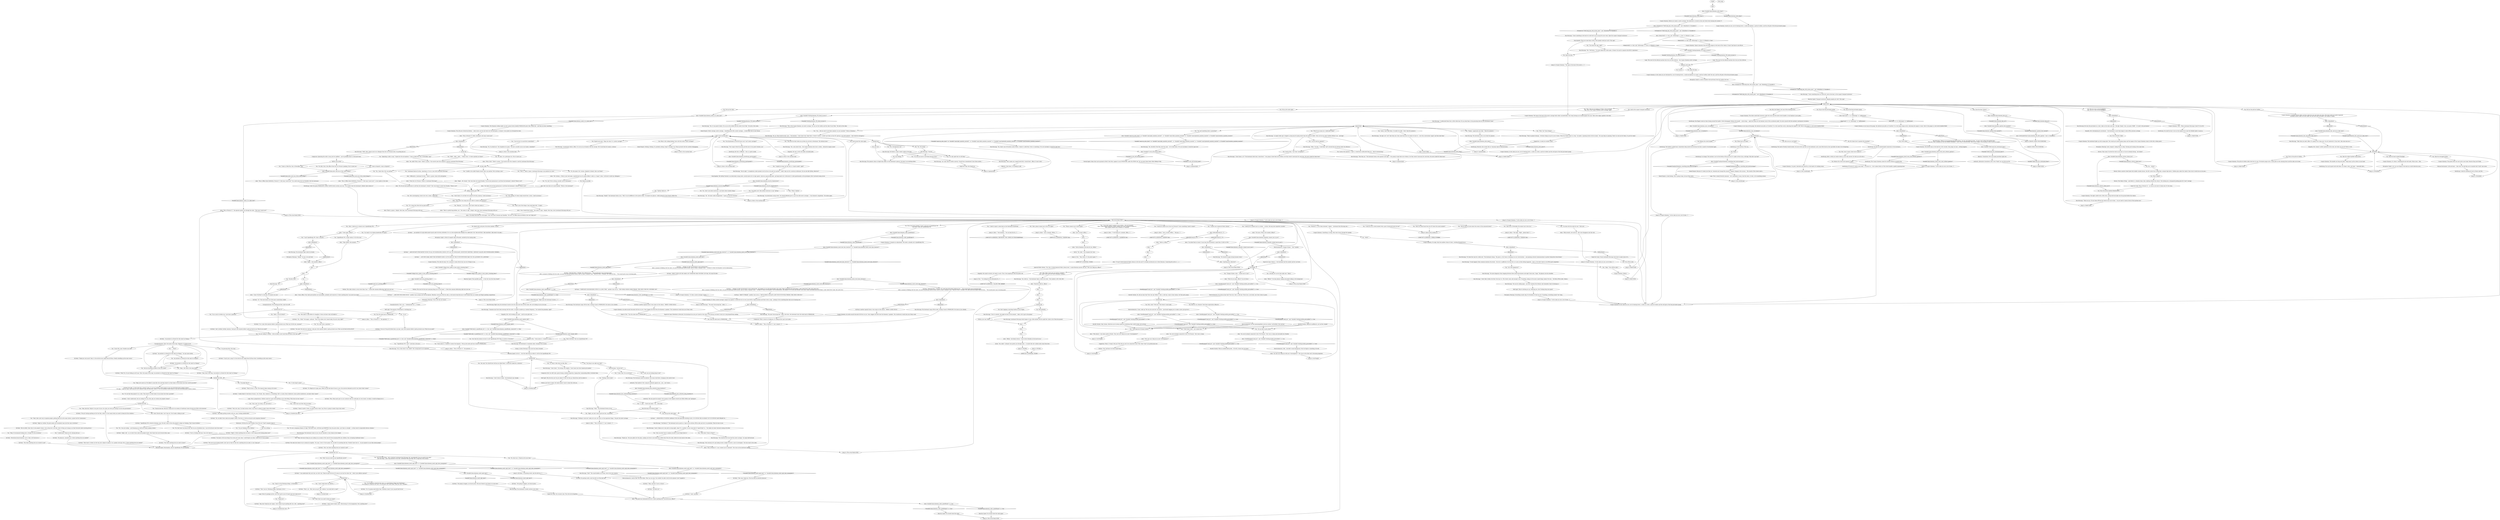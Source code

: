 # PLAZA / COUPRIS KINEEMA
# Lieutenant Kitsuragi's Coupris Kineema. With the built in shortwave radio and a trunk full of goodies, here lies the answer to the question that's been bothering you - what tore me from the soft abyss this morning.
#
#* Gain item: Crowbar
#* Gain item: bodybags
#* Gain item: Chaincutters
#* Gain item: Fire extinguisher
#* Gain secret task: Cut something.
#* Gain task: Get a Primer-book.
# ==================================================
digraph G {
	  0 [label="START"];
	  1 [label="input"];
	  2 [label="You: Tap on the fuel pre-heater gauge."];
	  3 [label="Untitled hub"];
	  4 [label="Kim Kitsuragi: He flashes a smile, barely visible in the dark."];
	  5 [label="Alice: CheckEquipped(\"neck_tie\")  and  Variable[\"whirling.necktie_personified\"] == true"];
	  6 [label="CheckEquipped(\"neck_tie\")  and  Variable[\"whirling.necktie_personified\"] == true", shape=diamond];
	  7 [label="!(CheckEquipped(\"neck_tie\")  and  Variable[\"whirling.necktie_personified\"] == true)", shape=diamond];
	  8 [label="Jump to: [MAIN HUB]"];
	  9 [label="Coupris Kineema: Before you stands a motor carriage. The bodywork is covered in blue and white livery bearing the number 57."];
	  10 [label="Alice: Variable[\"whirling.kineema_TH_check_success\"]"];
	  11 [label="Variable[\"whirling.kineema_TH_check_success\"]", shape=diamond];
	  12 [label="!(Variable[\"whirling.kineema_TH_check_success\"])", shape=diamond];
	  13 [label="You: Tap on the fuel pre-heater gauge."];
	  14 [label="DEATH COMES FOR EVERYONE"];
	  15 [label="You: \"Alice, I need you to connect me to Speedfreaks FM.\""];
	  16 [label="You: \"Are you insulting an officer of the Law, punk?\""];
	  17 [label="DJ Mesh: \"Yeah, that is the song. 'An Asshole Is A Mouth For Shit (And I'm Puking).'\""];
	  18 [label="You: \"Exactly like that. Because I think you're an enemy of traditional values forcing your filth on the innocent.\""];
	  19 [label="You: Say nothing."];
	  20 [label="You: \"No, that was it. Thank you for your time.\""];
	  21 [label="DJ Mesh: \"Later, cop-man.\""];
	  22 [label="Coupris Kineema: An audio-assault descends full force on you. Sonic daggers fly forth from the Kineema's speakers. The soundwaves would slice you if they could."];
	  23 [label="DJ Mesh: \"That's, uh... Well, have you got *any* address I can send shit to, man?\""];
	  24 [label="Alice: IsKimHere()"];
	  25 [label="IsKimHere()", shape=diamond];
	  26 [label="!(IsKimHere())", shape=diamond];
	  27 [label="You: \"Change of plans, Alice -- connect me to *you*.\""];
	  28 [label="DJ Mesh: \"...AS ALWAYS IT'S DJS MESH AND FLACIO AND YOU'RE LISTENING TO S-S-S-SSS-SSSPEE-EED FREAKS FM, BRINGING YOU THE HOTTEST, THE NASTIEST, THE MOST VULGAR...\""];
	  29 [label="Kim Kitsuragi: \"Someone must have been messing with the radio, or maybe it picked up a random frequency... You wanted the primeline, right?\""];
	  30 [label="You: \"*Speedfreaks FM*, huh?\" (Look him in the eye.)"];
	  31 [label="Kim Kitsuragi: \"I have something in the back we could sell so you can pay for your room. Open the suspect transport enclosure.\""];
	  32 [label="You: \"You mean the cage, right?\""];
	  33 [label="You: \"This is... Harry. I guess. Lieutenant Kitsuragi is my partner on a case.\""];
	  34 [label="no_kim_radio"];
	  35 [label="Jump to: [Coupris Kineema: \"In the cabin you see a set of steer...\"]"];
	  36 [label="Alice: \"...\""];
	  37 [label="You: \"I'm pretty sure I like neither motorcars or any 'TipTops'.\""];
	  38 [label="Alice: Variable[\"plaza.kineema_interfacing_sportsmodel\"]"];
	  39 [label="Variable[\"plaza.kineema_interfacing_sportsmodel\"]", shape=diamond];
	  40 [label="!(Variable[\"plaza.kineema_interfacing_sportsmodel\"])", shape=diamond];
	  41 [label="You: \"Hi, Alice, I'm a policeman too. Nice to meet you.\""];
	  42 [label="Empathy: He's downplaying his excitement -- the lieutenant is more than happy to show off his precious carriage."];
	  43 [label="You: \"What do you mean you 'confiscated' them?\""];
	  44 [label="Jump to: [MAIN HUB]"];
	  45 [label="Jump to: [Alice: \"\"This is Precinct 57. Can I connect...\"]"];
	  46 [label="Horrific Necktie: Oh, did you hear that? How she said 'officer'?! She's a wild one, wants it bad, bratan. Get that party going!"];
	  47 [label="Horrific Necktie: Yeah, bratan, otherwise you're always gonna be wondering what could've been. Just ask her!"];
	  48 [label="You: \"Hello?\""];
	  49 [label="DJ Mesh: \"Yo yo yo! You got DJ Mesh here, my man. I got a few minutes before I gotta go back on air. What do you need?\""];
	  50 [label="You: \"I'm so sorry to bother you. I just have a question.\""];
	  51 [label="DJ Mesh: \"Ain't a bother, brother. Anyway, I only got a few minutes before I gotta go back on air. What do you need?\""];
	  52 [label="DJ Mesh: \"I really think it's the future of music, I do. Fuckin', like, stinkcore, or something. Shit's so nasty, those stinkwaves come up like soundwaves, you know what I mean?\""];
	  53 [label="You: \"Is that legal to play?\""];
	  54 [label="DJ Mesh: \"It's illegal not to play, man. When you got that kind of music in you, the universe demands you let it out, know what I mean?\""];
	  55 [label="DJ Mesh: \"Right. Is there anything else you need, or can I hang up the fucking phone now?\""];
	  56 [label="You: \"Just one more thing -- give a shoutout Lieutenant Kim Kitsuragi. He *coincidentally* has you saved to his radio.\"\n\"Just one thing -- give a big shoutout to my man, Lieutenant Kim Kitsuragi. He's a huge fan of the station.\""];
	  57 [label="You: Turn the radio back to PRIMELINE."];
	  58 [label="You: \"It's okay to like what you like, Kim.\""];
	  59 [label="Kim Kitsuragi: \"Mhm.\" The lieutenant frowns at you."];
	  60 [label="Authority: That eyebrow! He's using his Authority against you... you... can't resist..."];
	  61 [label="Coupris Kineema: The frequency tableau lights up and a green button labelled PRIMELINE glows like a feline eye... and then you hear something."];
	  62 [label="DJ Mesh: \"Now, was there anything else you wanted to ask?\""];
	  63 [label="You: \"Did you find out more about the owner of the armoured boots?\""];
	  64 [label="You: \"Lieutenant Harrier Du Bois, reporting in. I'm on a case with Lieutenant Kitsuragi.\""];
	  65 [label="You: \"He's investigating a lead on his own. Listen, I need help.\""];
	  66 [label="Alice: \"That is a pretty big problem, yes.\" She seems to sigh. \"Alright. Next time, have Lieutenant Kitsuragi with you.\""];
	  67 [label="You: Take the red-tipped prybar."];
	  68 [label="Kim Kitsuragi: \"No, I'm afraid not.\" He straightens his spine. \"We have a murder case on our hands, remember?\""];
	  69 [label="You: \"What's TipTop?\""];
	  70 [label="Coupris Kineema: The radio DJ stops. For a moment it seems like he has ran out of things to say..."];
	  71 [label="You: Turn the radio back to PRIMELINE."];
	  72 [label="Coupris Kineema: The soft purr of electrical kittens -- radio waves cast far and wide over the metropolis. A woman's voice greets you through the static:"];
	  73 [label="Kim Kitsuragi: \"That they are.\" The lieutenant looks at the spinners and sighs. \"I was going to take them into evidence, but they weren't necessary for conviction. He never asked for them back.\""];
	  74 [label="Kim Kitsuragi: \"Take what you need, officer. It's going to be a long case. I'm not *protective* of my tools. Like some men are...\""];
	  75 [label="Alice: IsKimHere()"];
	  76 [label="IsKimHere()", shape=diamond];
	  77 [label="!(IsKimHere())", shape=diamond];
	  78 [label="Kim Kitsuragi: \"A motorized vehicle, officer. I'm sure you are familiar with the concept. We've had these for nearly a century.\""];
	  79 [label="Kim Kitsuragi: \"As I said, they're useless anyway. I should have remembered I have these earlier...\""];
	  80 [label="Electrochemistry: C'mon, wake up! The way she said she's not Sylvie -- practically begging you to make a move. Just go for it."];
	  81 [label="Alice: CheckEquipped(\"neck_tie\")  and  Variable[\"whirling.necktie_personified\"] == true"];
	  82 [label="CheckEquipped(\"neck_tie\")  and  Variable[\"whirling.necktie_personified\"] == true", shape=diamond];
	  83 [label="!(CheckEquipped(\"neck_tie\")  and  Variable[\"whirling.necktie_personified\"] == true)", shape=diamond];
	  84 [label="Alice: IsKimHere()"];
	  85 [label="IsKimHere()", shape=diamond];
	  86 [label="!(IsKimHere())", shape=diamond];
	  87 [label="Alice: \"This is Officer Alice DeMettrie, Precinct 57. How may I assist you?\" a voice replies in the radio."];
	  88 [label="MAIN HUB"];
	  89 [label="You: Close the door. [Leave.]"];
	  90 [label="Jump to: [MAIN HUB]"];
	  91 [label="Untitled hub (07)"];
	  92 [label="DJ Mesh: \"Very cool, man, I'm dead serious when I say, Flacio is going to make it big in this world.\""];
	  93 [label="DJ Mesh: \"Right, well -- no, we don't force radio into peoples heads. Don't know how you'd even do that, man.\""];
	  94 [label="DJ Mesh: \"My pleasure, comrade cop. Is there anything else you needed?\""];
	  95 [label="Kim Kitsuragi: The lieutenant stares at you, his jaw clenched. A vein strains on his temple."];
	  96 [label="Reaction Speed: You should check the radio again!"];
	  97 [label="Alice: IsKimHere()"];
	  98 [label="IsKimHere()", shape=diamond];
	  99 [label="!(IsKimHere())", shape=diamond];
	  100 [label="Kim Kitsuragi: \"Excuse me?\""];
	  101 [label="Volition: Just leave it alone. He clearly doesn't want to share this with you."];
	  102 [label="Reaction Speed: Merchandise. Ask for Speedfreaks FM merchandise."];
	  103 [label="You: \"Send it to the Whirling-in-Rags, in Martinaise.\""];
	  104 [label="You: \"Come in dispatch, come in dispatch!\""];
	  105 [label="You: \"Come in, Delta-Ten, this is Firewalker, copy.\""];
	  106 [label="Kim Kitsuragi: \"Yes, hold on...\" the lieutenant takes a look at his notes. \"Her number is 005 1944 298.\""];
	  107 [label="Jump to: [The actual Radio HUB]"];
	  108 [label="You: \"Right, you don't want to get into this, no problem.\""];
	  109 [label="Alice: \"...\""];
	  110 [label="Alice: SetVariableValue(\"plaza.kineema_left_after_ignition\", true) --[[ Variable[ ]]"];
	  111 [label="Kim Kitsuragi: \"You're right.\" A vainglorious smile spreads over his face as he pats his machine. \"I didn't take you for a motorcar enthusiast. Do you also like TipTop, detective?\""];
	  112 [label="You: Yes -- where?"];
	  113 [label="Shivers: The Valley of Dogs -- and before it, a familiar dome, like a ladybug without the colours. The building has a designated parking place for *your* carriage."];
	  114 [label="Coupris Kineema: The prybar feels nice and cold in your hand. Heavier than you'd think."];
	  115 [label="Jump to: [TOOLBOX]"];
	  116 [label="Inland Empire: A dark feeling. This is going wrong. Let go of the clutch."];
	  117 [label="You: What?"];
	  118 [label="Alice: \"Who doesn't,\" she states matter of factly. \"Now, how can I help you in your *investigation*?\""];
	  119 [label="Coupris Kineema: Silence."];
	  120 [label="Jump to: [You: \"\"Hey, Sylvie, it's the police again.\"\"]"];
	  121 [label="Alice: Variable[\"plaza.kineema_sync_circulation\"]"];
	  122 [label="Variable[\"plaza.kineema_sync_circulation\"]", shape=diamond];
	  123 [label="!(Variable[\"plaza.kineema_sync_circulation\"])", shape=diamond];
	  124 [label="You: Take the rubber-handled chaincutters."];
	  125 [label="Perception (Hearing): \"Really?\" he says, low and tired."];
	  126 [label="New jump"];
	  127 [label="You: \"Yo yo!\""];
	  128 [label="You: \"No, I was just asking -- and dreaming up a bold new money making scheme.\""];
	  129 [label="You: \"No, that wasn't my fascist line, that was my ultraliberal one. I can do the fascist one if you want.\""];
	  130 [label="Esprit de Corps: You crossed a line. This will not be forgotten."];
	  131 [label="Alice: IsKimHere()"];
	  132 [label="IsKimHere()", shape=diamond];
	  133 [label="!(IsKimHere())", shape=diamond];
	  134 [label="You: \"C'mon, man! You can tell me!\""];
	  135 [label="Coupris Kineema: The lights unfold with a little click, casting electrical light onto the ground before the vehicle."];
	  136 [label="Kim Kitsuragi: Right away the lieutenant reaches into the cabin and turns off the radio. He's not looking at you as he says:"];
	  137 [label="You: Look around the cabin again."];
	  138 [label="Kim Kitsuragi: \"Oh.\" He looks visibly disappointed. \"I guess it's not for everyone.\""];
	  139 [label="Jump to: [Coupris Kineema: \"In the cabin you see a set of steer...\"]"];
	  140 [label="You: What is this sinking feeling I have with the words *motor carriage*?"];
	  141 [label="Perception (Sight): A flock of seagulls takes off nearby, startled by the roaring radio."];
	  142 [label="Kim Kitsuragi: \"I don't know, is it?\" The lieutenant looks back, stone-faced. \"I was going to take them into evidence, but they weren't necessary for conviction. He never asked for them back.\""];
	  143 [label="Coupris Kineema: It's robust, weatherproof and well made. Police issue -- blue."];
	  144 [label="Authority: Alternative translation: Don't even *think* you can drive my MC."];
	  145 [label="Kim Kitsuragi: \"It's been this way for a while now.\" The lieutenant shrugs. \"My guess is, the Union is listening in on our conversations -- and jamming outward communications to protect themselves from Krenel.\""];
	  146 [label="Interfacing: Your fingers waste no time closing around the handle. Clutch disengaged. Release the handle -- clutch drops -- right foot yearns for the familiar touch of the accelerator pedal. You have synced with the machine's mechanical circulation."];
	  147 [label="Jump to: [very_interfacing]"];
	  148 [label="Inland Empire: Because it's lonely. Just like you. Seaweed and strange fish around it, limpets clinging to the carcass... The sounds of the streets above..."];
	  149 [label="TOOLBOX"];
	  150 [label="Alice: \"Okay, officer. One moment.\""];
	  151 [label="DJ Mesh: \"It is. I got a few minutes before I gotta go back on air. What can I do for you, cop-man?\""];
	  152 [label="DJ Mesh: \"Thank you very much! Yeah, it's the shit-hot new single from DJ Flacio. Really shredding up the sonic waves.\""];
	  153 [label="You: \"Sure, man. I'm young, cool, and with it.\""];
	  154 [label="DJ Mesh: \"DJ Mesh out.\""];
	  155 [label="Reaction Speed: You should check the radio!"];
	  156 [label="Alice: Variable[\"plaza.kineema_radio_speedfreaks\"] == true"];
	  157 [label="Variable[\"plaza.kineema_radio_speedfreaks\"] == true", shape=diamond];
	  158 [label="!(Variable[\"plaza.kineema_radio_speedfreaks\"] == true)", shape=diamond];
	  159 [label="Alice: Variable[\"plaza.kineema_mesh_ugly_hate\"]"];
	  160 [label="Variable[\"plaza.kineema_mesh_ugly_hate\"]", shape=diamond];
	  161 [label="!(Variable[\"plaza.kineema_mesh_ugly_hate\"])", shape=diamond];
	  162 [label="DJ Mesh: \"...SPOKE TO THE W-W-WILDEST COP IN REVACHOL.\"\nAfter a moment of fiddling with the radio, you push the glowing SAVED button. And on comes a familiar voice: \"...SPOKE TO THE W-W-WILDEST COP IN REVACHOL.\""];
	  163 [label="Reaction Speed: That quickfire patter -- is this the voice the twins heard?"];
	  164 [label="Jump to: [You: \"\"Sorry about it, I wanted to contac...\"]"];
	  165 [label="Half Light: Why the fuck can't he just admit it? Don't let this go. Hound him until he admits it."];
	  166 [label="Kim Kitsuragi: The lieutenant raises an eyebrow. The ocean wind blows, bringing in the smell of salt."];
	  167 [label="Kim Kitsuragi: He remains silent."];
	  168 [label="Jump to: [The actual Radio HUB]"];
	  169 [label="Sylvie: \"Yes, hello!\" A female voice greets you through static -- it sounds like she's million miles away from here."];
	  170 [label="Alice: \"Officer?\" You hear phones ringing and people talking in the background."];
	  171 [label="Alice: \"Fifty-seventh, over and out.\" Her voice disappears into the void."];
	  172 [label="DJ Flacio: \"... AND NOW FOR SOME MUSIC!\" another voice screams into the microphone. Rhythmic rock music fills the cabin, as the back-to-back DJs mix it with sounds from car crashes and illegal speeding competitions."];
	  173 [label="Conceptualization: This is art... *underground* art... a *scene*."];
	  174 [label="You: Pick up the radio again."];
	  175 [label="Reaction Speed: Go for it -- turn the radio back on while it's still on the Speedfreaks FM!"];
	  176 [label="Kim Kitsuragi: \"Yes, there's one 100 metres south of here, I think it's called Roy's Nest or something. If I'm not mistaken it should be open late.\""];
	  177 [label="Kim Kitsuragi: \"Yes.\" He frowns. \"I've never liked that crude name. It doesn't do much to improve the RCM's reputation.\""];
	  178 [label="Alice: \"Yes, hello? Who is this?\" There's a pause. \"My records show this channel is used by Lieutenant Kim Kitsuragi.\""];
	  179 [label="Alice: \"Who is this?\" There's a pause. \"My records show this channel is used by Lieutenant Kim Kitsuragi.\""];
	  180 [label="Interfacing: But this is different -- this is a sports model."];
	  181 [label="Jump to: [what is this machine hub]"];
	  182 [label="Kim Kitsuragi: \"But seriously, let's quit joking around, alright? We have a case to investigate.\" He turns back to the cabin."];
	  183 [label="Electrochemistry: Change of plans -- *her* number."];
	  184 [label="Alice: \"...\""];
	  185 [label="You: Pick up the radio again."];
	  186 [label="Electrochemistry: Odd... she didn't sound menopausal. Must be frigid or something. Oh well."];
	  187 [label="Jump to: [Call People]"];
	  188 [label="Logic: This must be the infernal machine that tore you from oblivion -- the Coupris Kineema motor carriage."];
	  189 [label="Interfacing: You feel an uninterrupted connection to the mechanics."];
	  190 [label="Interfacing: At the bottom of the sea..."];
	  191 [label="Kim Kitsuragi: The lieutenant sighs under his breath."];
	  192 [label="Alice: \"...\""];
	  193 [label="You: \"Sure! Forced radio. Can't tune out. You'd make a killing on ads!\""];
	  194 [label="You: \"Yeah, like that. Maybe it was part of your civic duty, you were just testing it out for the government.\""];
	  195 [label="Jump to: [Kim Kitsuragi: \"Right away the lieutenant reaches i...\"]"];
	  196 [label="Alice: Variable[\"village.twins_spoke_to_boys_about_swearing_done\"]"];
	  197 [label="Variable[\"village.twins_spoke_to_boys_about_swearing_done\"]", shape=diamond];
	  198 [label="!(Variable[\"village.twins_spoke_to_boys_about_swearing_done\"])", shape=diamond];
	  199 [label="You: \"Wait! Can you send me any Speedfreaks merch?\""];
	  200 [label="You: \"Kim, didn't Garte give you Sylvie's number?\"\n\"Kim, didn't Garte give you Sylvie Malaìika's number?\""];
	  201 [label="The actual Radio HUB"];
	  202 [label="Jump to: [Call People]"];
	  203 [label="Alice: IsKimHere()"];
	  204 [label="IsKimHere()", shape=diamond];
	  205 [label="!(IsKimHere())", shape=diamond];
	  206 [label="Kim Kitsuragi: \"Thank you.\" His eyes glide over the plaza, making sure that no one heard the sudden blast from the radio, before he turns back to the cabin."];
	  207 [label="Jump to: [The actual Radio HUB]"];
	  208 [label="Jump to: [spinnershub]"];
	  209 [label="Jump to: [Alice: \"\"Just a second, officer...\" She put...\"]"];
	  210 [label="You: \"No, wait! We're solving a murder case in Martinaise.\""];
	  211 [label="You: \"Do all policemen in the RCM have such *cool* motor carriages?\""];
	  212 [label="You: (Squint your eyes) \"Okay, but what *is* a motor carriage?\""];
	  213 [label="You: \"No, I don't care about motorcars, I just know about random things.\""];
	  214 [label="Jump to: [what is this machine hub]"];
	  215 [label="Inland Empire: Nothing. Nothing. It's probably nothing, forget I brought it up. Please proceed with the carefree lollygagging."];
	  216 [label="Alice: Variable[\"plaza.kineema_shivers_where_too\"]"];
	  217 [label="Variable[\"plaza.kineema_shivers_where_too\"]", shape=diamond];
	  218 [label="!(Variable[\"plaza.kineema_shivers_where_too\"])", shape=diamond];
	  219 [label="Coupris Kineema: The handles are long and sleek. *Snap-snap* go the cutters in your hand."];
	  220 [label="Jump to: [TOOLBOX]"];
	  221 [label="Perception (Sight): Let's you see things in the dark you would otherwise miss..."];
	  222 [label="Alice: Variable[\"TASK.read_the_watermark_done\"]"];
	  223 [label="Variable[\"TASK.read_the_watermark_done\"]", shape=diamond];
	  224 [label="!(Variable[\"TASK.read_the_watermark_done\"])", shape=diamond];
	  225 [label="Alice: IsKimHere()"];
	  226 [label="IsKimHere()", shape=diamond];
	  227 [label="!(IsKimHere())", shape=diamond];
	  228 [label="Alice: \"Just a second, officer...\""];
	  229 [label="Interfacing: Honestly, that sounds like an *amazing* physics demonstration."];
	  230 [label="You: \"Yes. Outrageously cool.\""];
	  231 [label="Kim Kitsuragi: \"Don't make your unpaid hostel bill a *moral boon*, officer. It won't stick.\""];
	  232 [label="Volition: *You* told him to do that stupid thing..."];
	  233 [label="You: \"Precinct 57, we've been attacked. I repeat -- Lieutenant Kim Kitsuragi and...\""];
	  234 [label="Coupris Kineema: The white suede feels luxurious under the touch and the metal clutch handle so very familiar in your palm..."];
	  235 [label="Coupris Kineema: The pull-out toolbox slides back into its nest. Pre-heater gauge casts a warm glow on the steering levers and the radio on its hook."];
	  236 [label="Alice: IsDayUntil(2) == true  and  (IsMorning() == true  or  IsNoon()== true)"];
	  237 [label="IsDayUntil(2) == true  and  (IsMorning() == true  or  IsNoon()== true)", shape=diamond];
	  238 [label="!(IsDayUntil(2) == true  and  (IsMorning() == true  or  IsNoon()== true))", shape=diamond];
	  239 [label="Alice: \"...\""];
	  240 [label="You: \"Okay... But what is the song called?\""];
	  241 [label="DJ Mesh: \"It ain't just a song! It's the shit-hot new single from DJ Flacio that's shredding up the sonic waves.\""];
	  242 [label="Untitled hub (09)"];
	  243 [label="You: \"Yeah. Like a new way to equalize people, getting them all on the same station. A great tool for Communism.\""];
	  244 [label="DJ Mesh: \"You're a fucking wild man. Sure, let's hear it.\""];
	  245 [label="DJ Flacio: \"KEEP IT FREAKY,\" another voice cuts in, \"LIKE DJ MESH, DJ FLACIO, AND YOUR W-W-W-WILD FRIEND. THIS ONE'S FOR YOU!\""];
	  246 [label="Jump to: [You: \"Turn the radio back to PRIMELINE.\"]"];
	  247 [label="Kim Kitsuragi: \"I don't listen to them,\" the lieutenant says sharply."];
	  248 [label="You: \"I... gah...\" (Grab your head.) \"I'm... sorry, Kim.\""];
	  249 [label="DJ Mesh: \"Uh, I'm gonna need better than 'streetless shack' if you can get that for me.\""];
	  250 [label="Jump to: [DJ Mesh: \"No parting words; only the dull cry...\"]"];
	  251 [label="You: \"Wait! Don't you need to know my name?\""];
	  252 [label="Jump to: [Untitled hub]"];
	  253 [label="DJ Mesh: \"...AND DE FACTO THE FASTEST MUSIC IN ALL OF R-R-REVACHOL R-ROCK CITY. ALL YOU HOOLIGANS, DOWNTOWN DRIFTERS, SIDEWAYS SALLIES AND POWERSLIDING PIERRES..."];
	  254 [label="Alice: Variable[\"yard.cuno_greeting_done\"]"];
	  255 [label="Variable[\"yard.cuno_greeting_done\"]", shape=diamond];
	  256 [label="!(Variable[\"yard.cuno_greeting_done\"])", shape=diamond];
	  257 [label="Jump to: [Alice: \"\"Just a moment, officer...\"\"]"];
	  258 [label="Jump to: [plaza.serial_number_2]"];
	  259 [label="Alice: DayCount() <2  or  IsMorning()  or  IsAfternoon()"];
	  260 [label="DayCount() <2  or  IsMorning()  or  IsAfternoon()", shape=diamond];
	  261 [label="!(DayCount() <2  or  IsMorning()  or  IsAfternoon())", shape=diamond];
	  262 [label="Coupris Kineema: As you tap on the gauge, the indicator pin jerks as if startled. It's in the small blue sector, indicating the engine is cold. Next to the gauge is a red switch labelled HEAT."];
	  263 [label="Kim Kitsuragi: \"A couple weeks ago I stopped a young man for going slower than the speed of traffic. Turns out he was some Coalition official's son -- and high.\""];
	  264 [label="Alice: IsKimHere()"];
	  265 [label="IsKimHere()", shape=diamond];
	  266 [label="!(IsKimHere())", shape=diamond];
	  267 [label="Interfacing: You need his key to turn on the engine if you want the foldable lights to pop up."];
	  268 [label="Alice: \"This is Precinct 57. Can I connect you to someone?\" The voice on the shortwave repeats."];
	  269 [label="Sylvie: \"Yes, hello.\" You recognize her voice."];
	  270 [label="Kim Kitsuragi: The spinners shine so bright they reflect on the lieutenant's glasses. He doesn't say anything either."];
	  271 [label="Composure: Operating the radio is easy. Just be confident -- you've probably done it a thousand times."];
	  272 [label="Perception (Hearing): Everything sounds okay. No drumbeat of total war yet. If anything, everything sounds *too* okay..."];
	  273 [label="You: \"Alice this is Firewalker. Re-connect me to the 41st.\""];
	  274 [label="Coupris Kineema: A metallic drawer slides out from under the seat and clicks into place. The tools inside are neatly organized.\nA metallic drawer slides out from under the seat and clicks into place. The toolbox is empty."];
	  276 [label="You: \"I don't have any idea what you mean.\""];
	  277 [label="Untitled hub (10)"];
	  278 [label="Alice: IsKimHere()"];
	  279 [label="IsKimHere()", shape=diamond];
	  280 [label="!(IsKimHere())", shape=diamond];
	  281 [label="Composure: What a reserve of willpower. It's taking all he's got to not smile."];
	  282 [label="Esprit de Corps: Elsewhere in Revachol, the lieutenant has also just turned on the radio. In his privacy, he doesn't even try to stop himself from smiling."];
	  283 [label="Alice: IsKimHere()"];
	  284 [label="IsKimHere()", shape=diamond];
	  285 [label="!(IsKimHere())", shape=diamond];
	  286 [label="You: \"I'm done with the radio for now.\" (End call.)"];
	  287 [label="Alice: \"This is Officer Alice DeMettrie, Precinct 57. How may I assist you?\" You could swear she was friendlier with the lieutenant."];
	  288 [label="You: Start slapping a marching rhythm on your thighs."];
	  289 [label="You: \"I need you to connect me to a civilian -- a Sylvie. She may have reported a murder.\""];
	  290 [label="Alice: \"Sir, you're already connected to the 57th Precinct.\" Her voice is sharp."];
	  291 [label="You: Ignore Alice and press the button labelled \"Saved\"."];
	  292 [label="Jump to: [Alice: \"\"This is Precinct 57,\" the operator...\"]"];
	  293 [label="You: Open the door."];
	  294 [label="Alice: \"Right... Mr. Sunset.\" Her voice does not sound friendly. \"Do you have permission to call from the lieutenant's vehicle? Where is he?\""];
	  295 [label="You: \"I don't know, it's not like we're joined by the hip. Anyway, I need assistance.\""];
	  296 [label="Alice: \"I've got Central Jamrock Public Library on the line and I've already introduced you to their librarian. Connecting the call in 2... 1...\""];
	  297 [label="You: \"Kim, what are we looking at? What is this machine?\"\n\"Kim, this is the Coupris Kineema motor carriage, right?\""];
	  298 [label="Jump to: [what is this machine hub]"];
	  299 [label="You: \"Operating a radio is easy.\" (Speak into the microphone:) \"Come in Delta-Ten, this is Firewalker, copy!\""];
	  300 [label="Alice: IsKimHere()"];
	  301 [label="IsKimHere()", shape=diamond];
	  302 [label="!(IsKimHere())", shape=diamond];
	  303 [label="You: What's ahead?"];
	  304 [label="Suggestion: A vanity he wouldn't mind."];
	  305 [label="Kim Kitsuragi: \"Mhm,\" he nods. \"I took them *and* arrested him for driving under the influence.\""];
	  306 [label="Alice: Variable[\"plaza.kineema_intro_done\"]"];
	  307 [label="Variable[\"plaza.kineema_intro_done\"]", shape=diamond];
	  308 [label="!(Variable[\"plaza.kineema_intro_done\"])", shape=diamond];
	  309 [label="Suggestion: What is *wrong* with you? Why did you ask to be connected to her? Who *does* that?! Act professional now."];
	  310 [label="Alice: \"...\""];
	  311 [label="You: \"It's only right that we sell them.\""];
	  312 [label="Jump to: [spinnershub]"];
	  313 [label="Untitled hub"];
	  314 [label="Tutorial Agent: Items that can be pawned at Bird's Nest Roy's appear in your INVENTORY, under the ITEMS tab. You can pawn these items when talking to Roy."];
	  315 [label="Jump to: [very_interfacing]"];
	  316 [label="DJ Mesh: \"Yo!\" The word shoots out of the man's mouth like a bullet."];
	  317 [label="You: \"I'm guessing that's the song.\""];
	  318 [label="DJ Mesh: \"That wasn't a threat, by the way. Just a figure of speech, I'm a spoken word guy. Now, is there anything else you needed?\""];
	  319 [label="DJ Mesh: \"...SPOKE TO THE W-W-WILDEST COP IN REVACHOL. HE ASKED US TO GIVE HIS BUDDY COP, LONG TIME LISTENER KIM KITSURAGI, A BIG SHOUTOUT. KIM, WE LOVE YOU.\"\nAfter a moment of fiddling with the radio, you push the glowing SAVED button. And on comes a familiar voice: \"...SPOKE TO THE W-W-WILDEST COP IN REVACHOL. HE ASKED US TO GIVE HIS BUDDY COP, LONG TIME LISTENER KIM KITSURAGI, A BIG SHOUTOUT. KIM, WE LOVE YOU.\""];
	  320 [label="DJ Mesh: \"DIDN'T EVEN GET HIS NAME. BUT WHOEVER THAT MYSTERY COP WAS, WE SALUTE HIM.\""];
	  321 [label="DJ Mesh: \"I can understand why you'd ask, our shit's hot. Think we gave the last of it away at our last live show, but -- what's your address anyway?\""];
	  322 [label="You: \"I'm staying in a shack by the coast, in a small fishing village near Martinaise.\"\n\"I'm staying in a shack by the coast. No one knows the street name, they just call it *Illisible*.\""];
	  323 [label="Logic: Even if a package arrives, how will it get to you if it hasn't got your name on it?"];
	  324 [label="You: Wait patiently."];
	  325 [label="Alice: Variable[\"plaza.kinema_made_it_to_radio_hub\"]"];
	  326 [label="Variable[\"plaza.kinema_made_it_to_radio_hub\"]", shape=diamond];
	  327 [label="!(Variable[\"plaza.kinema_made_it_to_radio_hub\"])", shape=diamond];
	  328 [label="Kim Kitsuragi: \"You would be too if you had this motor carriage,\" he snaps half-seriously."];
	  329 [label="You: Take the hand-cranked flashlight."];
	  330 [label="Alice: \"Mr. Costeau... if that is your real name, unauthorized use of a police officer's radio is a *major* crime. I will have to alert my colleagues.\""];
	  331 [label="Alice: Variable[\"plaza.kineema_ignition_hub_reached\"]"];
	  332 [label="Variable[\"plaza.kineema_ignition_hub_reached\"]", shape=diamond];
	  333 [label="!(Variable[\"plaza.kineema_ignition_hub_reached\"])", shape=diamond];
	  334 [label="Kim Kitsuragi: \"Yes, it's my patrol vehicle. You can use the toolbox and the radio if you'd like.\" He nods at the cabin."];
	  335 [label="Kim Kitsuragi: \"An interisolary racing series. You should definitely give it a go if you like motor carriages -- it has fantastic competition.\" He smiles again."];
	  336 [label="You: \"TipTop? Adore it!\""];
	  337 [label="Coupris Kineema: As you tap on the gauge, the indicator pin jerks as if startled. It's in the large orange sector, indicating the engine is warm. Next to the gauge is a red switch labelled HEAT."];
	  338 [label="Coupris Kineema: The dashboard lights up with orange glow. The rounds per minute gauge jumps and the engine of the Coupris Kineema comes to life with a whiny growl."];
	  339 [label="Jump to: [Coupris Kineema: \"In the cabin you see a set of steer...\"]"];
	  340 [label="Empathy: He's clearly *a little* protective of his tools, but what can you do? Work is work."];
	  341 [label="Rhetoric: Translation: We're not going anywhere right now."];
	  342 [label="You: \"Please connect me to Sylvie again.\""];
	  343 [label="Alice: Variable[\"plaza.kineema_empathy_connect_me_to_you\"]"];
	  344 [label="Variable[\"plaza.kineema_empathy_connect_me_to_you\"]", shape=diamond];
	  345 [label="!(Variable[\"plaza.kineema_empathy_connect_me_to_you\"])", shape=diamond];
	  346 [label="Kim Kitsuragi: \"Exactly.\""];
	  347 [label="Jump to: [spinnershub]"];
	  348 [label="Jump to: [MAIN HUB]"];
	  349 [label="Electrochemistry: As your parasympathetic nervous system I call bullshit. Now ask her!"];
	  350 [label="Alice: \"Sir, how can I help you with your *investigation*?\" The voice on the other end is becoming impatient."];
	  351 [label="You: \"Okay.\" (Turn off the radio.)"];
	  352 [label="Jump to: [Coupris Kineema: \"In the cabin you see a set of steer...\"]"];
	  353 [label="You: [Leave.]"];
	  354 [label="You: \"Excited, Kim?\""];
	  355 [label="Kim Kitsuragi: \"No.\""];
	  356 [label="Alice: IsKimHere()"];
	  357 [label="IsKimHere()", shape=diamond];
	  358 [label="!(IsKimHere())", shape=diamond];
	  359 [label="DJ Mesh: \"'An Asshole Is A Mouth For Shit (And I'm Puking).'\""];
	  360 [label="DJ Mesh: \"What? No, I'm not telling you off, man. That's the name of the song! 'An Asshole Is A Mouth For Shit (And I'm Puking).'\""];
	  361 [label="DJ Mesh: \"An Asshole Is A Mouth For Shit (And I'm Puking)!\""];
	  362 [label="DJ Mesh: \"'An Asshole Is A Mouth For Shit (And I'm Puking),'\" he says more slowly."];
	  363 [label="You: \"Okay. Let's move on. We talked to some kids who said they heard it in their heads. Do you know how that could be possible?\""];
	  364 [label="Jump to: [Untitled hub (08)]"];
	  365 [label="You: \"Okay, the fascist thing was me calling you an enemy of the state for force-pumping filth into children, thus corrupting traditional values.\""];
	  366 [label="DJ Mesh: \"No, we didn't force radio into people's heads. The fuck is it with you fascists and conspiracy theories?\""];
	  367 [label="DJ Mesh: \"You know, it'd be one thing if you were just crazy. Like, I could forgive you then. I know lots of crazy people.\""];
	  368 [label="DJ Mesh: \"But you're just fucking hateful. And I got no time for that shit. Anything else you need, or can I hang up?\""];
	  369 [label="Alice: Variable[\"plaza.kineema_mesh_ugly_hate\"]  or  Variable[\"plaza.kineema_mesh_ugly_hate_nonexplode\"]"];
	  370 [label="Variable[\"plaza.kineema_mesh_ugly_hate\"]  or  Variable[\"plaza.kineema_mesh_ugly_hate_nonexplode\"]", shape=diamond];
	  371 [label="!(Variable[\"plaza.kineema_mesh_ugly_hate\"]  or  Variable[\"plaza.kineema_mesh_ugly_hate_nonexplode\"])", shape=diamond];
	  372 [label="Alice: Variable[\"plaza.kineema_mesh_ugly_hate\"]"];
	  373 [label="Variable[\"plaza.kineema_mesh_ugly_hate\"]", shape=diamond];
	  374 [label="!(Variable[\"plaza.kineema_mesh_ugly_hate\"])", shape=diamond];
	  375 [label="Kim Kitsuragi: The lieutenant's breath catches in his chest."];
	  376 [label="Jump to: [The actual Radio HUB]"];
	  377 [label="Alice: Variable[\"plaza.kineema_mesh_best_kim_shoutout\"]  or  Variable[\"plaza.kineema_mesh_worst_kim_shoutout\"]"];
	  378 [label="Variable[\"plaza.kineema_mesh_best_kim_shoutout\"]  or  Variable[\"plaza.kineema_mesh_worst_kim_shoutout\"]", shape=diamond];
	  379 [label="!(Variable[\"plaza.kineema_mesh_best_kim_shoutout\"]  or  Variable[\"plaza.kineema_mesh_worst_kim_shoutout\"])", shape=diamond];
	  380 [label="Jump to: [Kim Kitsuragi: \"\"We aren't discussing this.\" After...\"]"];
	  381 [label="Alice: Variable[\"plaza.kineema_mesh_ugly_hate\"]  or  Variable[\"plaza.kineema_mesh_ugly_hate_nonexplode\"]"];
	  382 [label="Variable[\"plaza.kineema_mesh_ugly_hate\"]  or  Variable[\"plaza.kineema_mesh_ugly_hate_nonexplode\"]", shape=diamond];
	  383 [label="!(Variable[\"plaza.kineema_mesh_ugly_hate\"]  or  Variable[\"plaza.kineema_mesh_ugly_hate_nonexplode\"])", shape=diamond];
	  384 [label="Kim Kitsuragi: Lieutenant Kitsuragi slowly begins to tap a little rhythm with his right foot. Quite a lot of time has passed."];
	  385 [label="Alice: \"This is Precinct 57! Hello, lieutenant, how may I assist you?\""];
	  386 [label="Interfacing: Under the green PRIMELINE a yellow SAVED button catches your eye... You wonder what the lieutenant's default radio station is?"];
	  387 [label="Kim Kitsuragi: \"I have something here we could sell. Look in the back, in the suspect transport enclosure.\""];
	  388 [label="Kim Kitsuragi: \"They're spinner hubcaps -- frivolous things you put on your wheels. When the wheels come to a stop,\" he makes a spinning motion with his hands, \"the caps keep on spinning. There's no real use for them, it's just for vanity.\""];
	  389 [label="You: \"Thanks. I appreciate your help.\" (Take the spinners.)"];
	  390 [label="You: Hang up quickly."];
	  391 [label="Alice: \"I'm afraid they're closed. It says here that the library is open from 10 AM to 6 PM.\""];
	  392 [label="Jump to: [what is this machine hub]"];
	  393 [label="You: \"Sorry, I can't take them. It wouldn't be right.\" (Don't take the spinners.)"];
	  394 [label="Kim Kitsuragi: \"There you go. I'll turn them off from the remote once you're done -- we just need to stand in front of the machine now.\""];
	  395 [label="Alice: \"Sylvie Malaìika on the line for you, officer.\""];
	  396 [label="Alice: \"...\""];
	  397 [label="Alice: \"Officer,\" she finally returns. \"I have Sylvie Malaìika on the line for you.\""];
	  398 [label="Kim Kitsuragi: \"No, no. That would be silly. I just...\" He hesitates. \"I don't know why I kept them. It doesn't matter. I couldn't put them on this MC anyway. A cop with spinners -- that would be outrageous.\""];
	  399 [label="You: Just nod."];
	  400 [label="Alice: CheckEquipped(\"neck_tie\")  and  Variable[\"whirling.necktie_personified\"] == true"];
	  401 [label="CheckEquipped(\"neck_tie\")  and  Variable[\"whirling.necktie_personified\"] == true", shape=diamond];
	  402 [label="!(CheckEquipped(\"neck_tie\")  and  Variable[\"whirling.necktie_personified\"] == true)", shape=diamond];
	  403 [label="You: Release the clutch handle."];
	  404 [label="You: \"Do people like it?\""];
	  405 [label="DJ Mesh: \"Okay, cop-man! Can do, will do!\""];
	  406 [label="Electrochemistry: Look at that! His eyes dilate. That's joy, my man. You wouldn't be able to tell, but his glasses *just* magnify it."];
	  407 [label="Coupris Kineema: An audio-assault descends full force on you. Sonic daggers fly forth from the Kineema's speakers. The soundwaves would slice you if they could."];
	  408 [label="Kim Kitsuragi: The lieutenant snaps off the radio, turning it back to PRIMELINE. He stares at you silently."];
	  409 [label="Composure: He's too stiff. Like a grunt during a military inspection, hoping their commanding officer overlooks them."];
	  410 [label="Jump to: [MAIN HUB]"];
	  411 [label="Kim Kitsuragi: \"I confiscated these four a little while back. We can take them to the pawnshop down by the Martinaise Canal.\""];
	  412 [label="Alice: IsTaskActive(\"TASK.help_kim_with_money_plan\")  and  IsKimHere()--[[ Variable[ ]]"];
	  413 [label="IsTaskActive(\"TASK.help_kim_with_money_plan\")  and  IsKimHere()--[[ Variable[ ]]", shape=diamond];
	  414 [label="!(IsTaskActive(\"TASK.help_kim_with_money_plan\")  and  IsKimHere()--[[ Variable[ ]])", shape=diamond];
	  415 [label="Kim Kitsuragi: The lieutenant nods as you take the spinners."];
	  416 [label="You: \"Could you run a serial number from a pair of armoured boots for me?\""];
	  417 [label="Alice: \"I'll contact him later for a full report.\" Her voice hasn't become any friendlier. \"For now, I'm Officer Alice de Mettrie, how can I help you?\""];
	  418 [label="Alice: \"A-ha. Sounds like trouble.\" She seems to sigh. \"Alright. Next time, have Lieutenant Kitsuragi with you.\""];
	  419 [label="Alice: \"Hold on, officer.\""];
	  420 [label="Alice: \"...\""];
	  421 [label="Jump to: [what is this machine hub]"];
	  422 [label="no kim hub"];
	  423 [label="You: Press HEAT."];
	  424 [label="You: Look in the suspect transport enclosure."];
	  425 [label="Logic: Sounds likely."];
	  426 [label="You: \"Yes. Too wacky.\""];
	  427 [label="Rhetoric: Shot down. I've nothing to add."];
	  428 [label="Alice: \"Sir, you're already connected to the 57th Precinct.\" Her voice is sharp and noticeably less friendly."];
	  429 [label="You: \"Isn't that dangerous?\""];
	  430 [label="kineema_intro_hub"];
	  431 [label="Alice: Variable[\"plaza.kineema_intro_done\"]"];
	  432 [label="Variable[\"plaza.kineema_intro_done\"]", shape=diamond];
	  433 [label="!(Variable[\"plaza.kineema_intro_done\"])", shape=diamond];
	  434 [label="Interfacing: The handle is pulled back. Somewhere deep inside the drivetrain the disk is mated to the flywheel again."];
	  435 [label="You: \"I'm ready to try dialing Speedreaks FM again.\""];
	  436 [label="You: \"...\""];
	  437 [label="You: \"Yes. And I have a question.\""];
	  438 [label="DJ Mesh: \"You aren't the only one. Anyway, I only got a few minutes before I gotta go back on air. What can DJ Mesh tell the RCM?\""];
	  439 [label="DJ Mesh: \"Was there anything else you wanted to ask?\""];
	  440 [label="Endurance: Tell him the truth, bröther. Even if he isn't *hard* enough to hear it."];
	  441 [label="DJ Mesh: \"Nah, man, thank you. This has been an absolute pleasure.\""];
	  442 [label="Coupris Kineema: It requires no adjustment. The radio is already set to Speedfreaks FM."];
	  443 [label="You: \"You lying to me right now, Kim?\""];
	  444 [label="Alice: Variable[\"plaza.kineema_kim_authority_lying_shutdown\"]"];
	  445 [label="Variable[\"plaza.kineema_kim_authority_lying_shutdown\"]", shape=diamond];
	  446 [label="!(Variable[\"plaza.kineema_kim_authority_lying_shutdown\"])", shape=diamond];
	  447 [label="You: \"Thank you!\""];
	  448 [label="DJ Mesh: \"That I can do. Whirling-in-Rags, Martinaise. Got it.\""];
	  449 [label="Alice: \"Received. Hold on, officer.\""];
	  450 [label="Alice: \"...\""];
	  451 [label="You: Pick up the radio."];
	  452 [label="Kim Kitsuragi: \"Oh, is that what it was called?\" He's trying hard to act surprised."];
	  453 [label="Jump to: [Alice: \"She sighs. \"Right... please hold.\"\"]"];
	  454 [label="You: \"He's resting. It's been rough around here. Listen, I need assistance.\""];
	  455 [label="calling_without_you"];
	  456 [label="Alice: Her voice does not sound friendly. \"Where is the lieutenant?\""];
	  457 [label="You: \"I need to report a dead body on the Martinaise boardwalk.\""];
	  458 [label="Shivers: That sound. You feel the wind in your hair as if you're already driving -- but where?"];
	  459 [label="Shivers: Down a narrow street lined with shabby wooden houses, the 8/81 motor-tract coiling like a serpent high above. Children play under the viaduct. Eyes turn to watch you as you pass..."];
	  460 [label="You: (Look at Kim.) \"Isn't that *corruption*?\""];
	  461 [label="Jump to: [MAIN HUB]"];
	  462 [label="Alice: Variable[\"plaza.kineema_kim_said_ok_to_take_tools\"]"];
	  463 [label="Variable[\"plaza.kineema_kim_said_ok_to_take_tools\"]", shape=diamond];
	  464 [label="!(Variable[\"plaza.kineema_kim_said_ok_to_take_tools\"])", shape=diamond];
	  465 [label="Interfacing: So strange. The machine is not on the bottom of the sea at all. It's right in front of you, well kept. Why did it say that?"];
	  466 [label="Electrochemistry: Oh, did you hear that? Pure lust. She's a wild one! Throw her a curve-ball, see if she's down to party."];
	  467 [label="Kim Kitsuragi: He turns the pre-heater on, waits, takes out his keys and says: \"All right. Ready. I turn, you press START -- it's next to the pre-heater.\""];
	  468 [label="Coupris Kineema: Vapour emanates from the large engine on the back of the vehicle. It hasn't had time to cool off yet."];
	  469 [label="You: How are you, my friend?"];
	  470 [label="Alice: IsKimHere()"];
	  471 [label="IsKimHere()", shape=diamond];
	  472 [label="!(IsKimHere())", shape=diamond];
	  473 [label="Conceptualization: The starting gun fires. And we're off!"];
	  474 [label="DJ Mesh: \"Plus, Flacio and I got it in our contracts that we could play our own tracks. So really, it would be illegal not to.\""];
	  475 [label="DJ Mesh: \"I don't understand. Are you asking if we can, like, play our station into people's brains?\""];
	  476 [label="DJ Mesh: \"But we didn't, like, force it into people's brains. Got no idea how to do that, short of them just tuning in on their favourite radio receiving device.\""];
	  477 [label="DJ Mesh: \"We ain't testing anything out for the Man, unless it's how many bricks you need to break all of his windows.\""];
	  478 [label="Alice: Variable[\"plaza.kineema_mesh_ugly_hate\"]  or  Variable[\"plaza.kineema_mesh_ugly_hate_nonexplode\"]"];
	  479 [label="Variable[\"plaza.kineema_mesh_ugly_hate\"]  or  Variable[\"plaza.kineema_mesh_ugly_hate_nonexplode\"]", shape=diamond];
	  480 [label="!(Variable[\"plaza.kineema_mesh_ugly_hate\"]  or  Variable[\"plaza.kineema_mesh_ugly_hate_nonexplode\"])", shape=diamond];
	  481 [label="Alice: Variable[\"plaza.kineema_radio_speedfreaks\"]"];
	  482 [label="Variable[\"plaza.kineema_radio_speedfreaks\"]", shape=diamond];
	  483 [label="!(Variable[\"plaza.kineema_radio_speedfreaks\"])", shape=diamond];
	  484 [label="Alice: Variable[\"plaza.kineema_mesh_regular_talk\"]"];
	  485 [label="Variable[\"plaza.kineema_mesh_regular_talk\"]", shape=diamond];
	  486 [label="!(Variable[\"plaza.kineema_mesh_regular_talk\"])", shape=diamond];
	  487 [label="Kim Kitsuragi: The lieutenant is resolutely silent. Staring at the console."];
	  488 [label="You: \"Aw, man! You should have told me you liked them! I could have asked for a shoutout.\""];
	  489 [label="Kim Kitsuragi: \"I don't like it.\" He shrugs very slightly. \"I don't know how that channel got marked.\""];
	  490 [label="Alice: \"Of course. What is her number, officer?\""];
	  491 [label="You: \"Sorry about it, I wanted to contact the dispatch.\" (Pick up the radio and turn it back to PRIMELINE.)"];
	  492 [label="Volition: This must be the most annoying thing you've ever heard -- it feels like someone defecating right into your ear."];
	  493 [label="Coupris Kineema: The cage at the back of the motor carriage looks rather uncomfortable. Four shiny hubcaps are stacked against the seat. Their silver edges sparkle in the dark."];
	  494 [label="You: \"What *are* those things?\""];
	  495 [label="Jump to: [Alice: \"\"It will take just a moment, office...\"]"];
	  496 [label="Jump to: [Coupris Kineema: \"In the cabin you see a set of steer...\"]"];
	  497 [label="You: \"Reasons... uh, for one, I don't know where my radio is.\""];
	  498 [label="Alice: Variable[\"plaza.kineema_kim_on\"]"];
	  499 [label="Variable[\"plaza.kineema_kim_on\"]", shape=diamond];
	  500 [label="!(Variable[\"plaza.kineema_kim_on\"])", shape=diamond];
	  501 [label="You: \"This must be what woke me up when you arrived in Martinaise. The infernal noise.\""];
	  502 [label="Coupris Kineema: The button stays in the dash for a few seconds, then jumps out and... nothing happens."];
	  503 [label="You: (Look at the spinners.) \"I get it, I would have confiscated them too -- they're mesmerizing.\""];
	  504 [label="Physical Instrument: Cold and heavy -- like truth. You feel like you're reunited with *truth* once more."];
	  505 [label="Interfacing: Useful for opening all sorts of doors and lids..."];
	  506 [label="Alice: \"...\""];
	  507 [label="Kim Kitsuragi: \"I don't like it either, but that's the way it is. The streets seem safe enough to me. If anything, taking out the mercs made things calmer. For now...\" He flicks off the radio. Silence."];
	  508 [label="Esprit de Corps: If only Lieutenant Kitsuragi were here to make sense of it..."];
	  509 [label="You: \"Alice, please connect me to the 41st again.\""];
	  510 [label="You: \"An Asshole Is A Mouth For Shit (And I'm Puking)?\""];
	  511 [label="Untitled hub (08)"];
	  512 [label="You: \"I understand. Thank you for clearing that up.\""];
	  513 [label="DJ Mesh: \"Revolution-brain-broadcast. Got it. Yeah, we'll look into it.\""];
	  514 [label="DJ Mesh: \"Shit keeps getting weirder with you, man. Fucking unbelievable.\""];
	  515 [label="Alice: Variable[\"TASK.talk_to_speedfreaks_fm\"] == true  and  Variable[\"plaza.kineema_speedfreaks_connected\"] == false"];
	  516 [label="Variable[\"TASK.talk_to_speedfreaks_fm\"] == true  and  Variable[\"plaza.kineema_speedfreaks_connected\"] == false", shape=diamond];
	  517 [label="!(Variable[\"TASK.talk_to_speedfreaks_fm\"] == true  and  Variable[\"plaza.kineema_speedfreaks_connected\"] == false)", shape=diamond];
	  518 [label="You: \"Nothing. Never mind.\""];
	  519 [label="waiting_hub"];
	  520 [label="DJ Mesh: \"...SSSSOUPED UP MOTOR CARRIAGE FOR ONE BAD BAD MOMMA'S BOY, F-F-F-FFFOR THE H-H-HEAVY OF F-F-F-FFFOOT AND FREAKY IN...\""];
	  521 [label="You: \"Sure, you don't have to explain yourself. I'll just forget about it.\""];
	  522 [label="Coupris Kineema: In the cabin you see a set of steering levers, a radio on a hook, a pull-out toolbox and the soft glow of the fuel pre-heater gauge."];
	  523 [label="Alice: \"Oh. Do you have permission to call from the lieutenant's vehicle?\" Her voice doesn't sound very friendly. \"Where is he?\""];
	  524 [label="You: \"It's a long story. Bad shit has gone down.\""];
	  525 [label="Alice: There's a pause. \"Alright. Next time, have Lieutenant Kitsuragi with you.\""];
	  526 [label="what is this machine hub"];
	  527 [label="Empathy: He says it with very badly concealed pride."];
	  528 [label="Kim Kitsuragi: \"The Coupris MotorCorp does provide most of our patrol vehicles, yes.\""];
	  529 [label="You: \"I feel deprived of human contact.\""];
	  530 [label="You: \"Do you like to party, Alice?\""];
	  531 [label="Jump to: [Alice: \"\"This is Precinct 57,\" the operator...\"]"];
	  532 [label="Kim Kitsuragi: \"There's no use pressing the HEAT button,\" he says and jingles his keys. \"It won't start without the ignition key.\"\n\"Now-now. That's enough fun with the foldable headlights. I know they're mesmerising. They're also fragile. I'm not going to turn it on for you again.\""];
	  533 [label="You: Press the button labelled HEADLIGHTS."];
	  534 [label="Interfacing: The Coupris Kineema cannot be started without an ignition key."];
	  535 [label="You: Press ENGINE START."];
	  536 [label="You: Say nothing."];
	  537 [label="Empathy: He sounds worried, yet ready to assist. This is how people get when the police call."];
	  538 [label="You: Do I know how to operate this machine?"];
	  539 [label="Perception (Smell): A scent of leather-work and heavy fuel oils washes over you."];
	  540 [label="Logic: This is clearly feverish nonsense -- let's rationalize it away. Grab the radio, or tools, or do something normal."];
	  541 [label="Jump to: [DEATH COMES FOR EVERYONE]"];
	  542 [label="You: \"I said 'Speedfreaks FM'. Kim's a big fan.\""];
	  543 [label="You: \"Hello, is this DJ Mesh?\""];
	  544 [label="DJ Mesh: \"They're lovin' it, man! The requests keep coming in for more.\""];
	  545 [label="DJ Mesh: \"Doesn't matter. Listen, I'm dead serious when I say, Flacio is going to make it big in this world.\""];
	  546 [label="You: \"Okay. I'd recommend looking into it, though. For the revolution.\""];
	  547 [label="Kim Kitsuragi: \"Huh?\" The sound bubbles out of him, even to his own surprise."];
	  548 [label="DJ Flacio: Another equally furious voice seizes on the silence. \"HERE'S SOME MUSIC.\""];
	  549 [label="DJ Flacio: Another equally furious voice seizes on the silence. \"HERE'S SOME MUSIC.\""];
	  550 [label="DJ Mesh: \"I don't want to know, man. I like leaving it to the imagination. Now, anything else?\""];
	  551 [label="DJ Mesh: \"Hey, don't thank me yet! Again, I don't think we got anything left, but, well... Anything else?\""];
	  552 [label="You: \"Actually, let's not do that right now.\" (Back.)"];
	  553 [label="Volition: This radio station is even worse than Cuno -- it feels like someone defecating right into your ear."];
	  554 [label="Alice: \"This is Precinct 57,\" the operator greets you through the static. \"How may I assist you?\""];
	  555 [label="Kim Kitsuragi: \"Look, it helps me to stay alert on long nights, okay? It's a method. I'm not some kind of *speed-freak* or...\" He shakes his head, furiously staring at his feet."];
	  556 [label="Alice: IsTaskActive(\"TASK.help_kim_with_money_plan\")  and  IsKimHere()--[[ Variable[ ]]"];
	  557 [label="IsTaskActive(\"TASK.help_kim_with_money_plan\")  and  IsKimHere()--[[ Variable[ ]]", shape=diamond];
	  558 [label="!(IsTaskActive(\"TASK.help_kim_with_money_plan\")  and  IsKimHere()--[[ Variable[ ]])", shape=diamond];
	  559 [label="Jump to: [Coupris Kineema: \"The cage at the back of the motor c...\"]"];
	  560 [label="You: \"I prefer to be called Tequila Sunset. Kim's my partner. We're solving a case.\""];
	  561 [label="Alice: \"From the 41st Precinct. Where is Lieutenant Kitsuragi?\""];
	  562 [label="Alice: \"Why aren't you using your own radio to contact your precinct?\""];
	  563 [label="Jump to: [You: \"\"I'm looking for any information th...\"]"];
	  564 [label="You: \"Can we turn it on and drive somewhere?\""];
	  565 [label="Alice: Variable[\"plaza.kineema_encyclo_titoptournee\"]"];
	  566 [label="Variable[\"plaza.kineema_encyclo_titoptournee\"]", shape=diamond];
	  567 [label="!(Variable[\"plaza.kineema_encyclo_titoptournee\"])", shape=diamond];
	  568 [label="Half Light: The entirety of Martinaise is watching you!"];
	  569 [label="Jump to: [MAIN HUB]"];
	  570 [label="Coupris Kineema: Inside you see a set of steering levers, a radio-microphone, a pull-out toolbox, and the soft glow of the fuel pre-heater gauge."];
	  571 [label="Jump to: [SYLVIE]"];
	  572 [label="You: Hold on! As a feminist I find these implications offensive."];
	  573 [label="Half Light: They're shutting you up. Silencing you. Don't fucking drop your guard."];
	  574 [label="Kim Kitsuragi: \"It only happens when someone mentions the attack -- the rest is unaffected. Our best bet is to carry on like nothing happened -- that is, if we don't want us cut off the grid completely.\""];
	  575 [label="Alice: Variable[\"canal.roy_intro_done\"]  or  Variable[\"canal.light_mainhub_reached\"]   or  Variable[\"canal.table_mainhub_reached\"]  or  Variable[\"canal.hjelmdall_mainhub_reached\"]  or Variable[\"canal.boombox_mainhub_reached\"]"];
	  576 [label="Variable[\"canal.roy_intro_done\"]  or  Variable[\"canal.light_mainhub_reached\"]   or  Variable[\"canal.table_mainhub_reached\"]  or  Variable[\"canal.hjelmdall_mainhub_reached\"]  or Variable[\"canal.boombox_mainhub_reached\"]", shape=diamond];
	  577 [label="!(Variable[\"canal.roy_intro_done\"]  or  Variable[\"canal.light_mainhub_reached\"]   or  Variable[\"canal.table_mainhub_reached\"]  or  Variable[\"canal.hjelmdall_mainhub_reached\"]  or Variable[\"canal.boombox_mainhub_reached\"])", shape=diamond];
	  578 [label="Kim Kitsuragi: \"Yes, the Bird's Nest Roy, near the canal -- we've been there. If I'm not mistaken it should be open late.\""];
	  579 [label="Coupris Kineema: In the cabin you are welcomed by a set of steering levers, a radio-microphone on a hook, a pull-out toolbox under the seat, and the soft glow of the fuel pre-heater gauge."];
	  580 [label="Alice: \"I have *DJ Mesh* on the line. I'll connect you now.\""];
	  581 [label="DJ Mesh: \"Uh... What?\" He laughs, confused. \"That's the wildest shit I heard today. You are a cop, right?\""];
	  582 [label="You: \"I'm just calling to confirm -- did you debut a new track from DJ Flacio a few days ago?\""];
	  583 [label="Conceptualization: That's the name of the song. Vulgarity is la belle du jour."];
	  584 [label="Alice: \"The party has terminated the call. Is there anything else I can do for you, officer?\""];
	  585 [label="Kim Kitsuragi: The lieutenant snaps off the radio, turning it back to PRIMELINE. He stares at you silently."];
	  586 [label="Coupris Kineema: If, when a motor-carriage's engine was ignited, it could drive by its own accord off to a high mountain and there write a song -- perhaps it'd be something like what you're hearing now."];
	  587 [label="Untitled hub"];
	  588 [label="Jump to: [SYLVIE]"];
	  589 [label="Call People"];
	  590 [label="Alice: \"...\""];
	  591 [label="You: \"What about *heavy of foot*?\""];
	  592 [label="You: \"You said something about a pawnshop?\""];
	  593 [label="You: \"Uh, the name's Mr. Costeau. Raphaël to friends. Kim's my friend.\""];
	  594 [label="Alice: \"Mr. Harry, do you have permission to call from the lieutenant's vehicle? Where is he?\""];
	  595 [label="You: \"That's one of the things I may need help with.\" (Cough.)"];
	  596 [label="Kim Kitsuragi: \"This is the Coupris Kineema, my motor carriage. You can use the toolbox and the radio if you'd like.\" He nods at the cabin."];
	  597 [label="Kim Kitsuragi: \"Yes, sorry about that... the Coupris Kineema does have a rather... distinctive engine sound.\""];
	  598 [label="Empathy: He's still avoiding your gaze -- and his ears glow red."];
	  599 [label="Perception (Hearing): Like a leopard, waking from its sleep. Yawning and roaring at the same time."];
	  600 [label="Coupris Kineema: Uhm... When Lieutenant Kitsuragi is here? It's his MC."];
	  601 [label="Esprit de Corps: Damn it -- the lieutenant had the number and he's not here."];
	  602 [label="Kim Kitsuragi: \"Give it a minute, she might be busy at the moment... takes a bit to get to the phone.\""];
	  603 [label="You: Wait, what? 'Wild one'? That doesn't sound right..."];
	  604 [label="You: Wait, does it mean I know how to pilot it?"];
	  605 [label="Interfacing: After a while you realize silence is your only answer. Do what you will with it."];
	  606 [label="Interfacing: The smell of freshly treated leather, the lack of dirt and dust on the dashboard, and a neat little brush in the cup-holder all seem to be whispering:"];
	  607 [label="Jump to: [MAIN HUB]"];
	  608 [label="DJ Mesh: The radio host doesn't try to contain his laughter. \"Oh, man, I love it! You're great. No, we didn't do anything like that. Wouldn't know how to -- we just played it on air like normal people.\""];
	  609 [label="You: \"I'm just thinking of the children.\""];
	  610 [label="DJ Mesh: \"Not going to happen, you fascist prick. Tell your friend to not listen to us any more.\""];
	  611 [label="DJ Mesh: No parting words; only the dull cry of the dial tone."];
	  612 [label="Jump to: [Alice: \"\"This is Precinct 57. Can I connect...\"]"];
	  613 [label="Drama: A look of betrayal. The secret has been revealed!"];
	  614 [label="You: \"I don't really know my address...\""];
	  615 [label="Jump to: [The actual Radio HUB]"];
	  616 [label="You: \"Hi, Alice, this is the officer from the 41st Precinct speaking. Nice to meet you.\""];
	  617 [label="Kim Kitsuragi: \"God-damn-it!\" The lieutenant moves quick as a viper as he switches off the radio and sets it on primeline. Then he turns to you:"];
	  618 [label="spinnershub"];
	  619 [label="Jump to: [The actual Radio HUB]"];
	  620 [label="Kim Kitsuragi: \"Really?\" the lieutenant looks at you. \"Well, I'm not indifferent on the matter either.\" He adjusts his glasses, visibly pleased to have found a fellow fan."];
	  621 [label="Perception (Hearing): Turn it off, this isn't music!"];
	  622 [label="Kim Kitsuragi: \"All right, let's *not* take them now, then come back once we realize we have to -- have this conversation *again* and then take them.\""];
	  623 [label="Coupris Kineema: In the cabin you see a set of steering levers, a radio on a hook, a pull-out toolbox and the soft glow of the fuel pre-heater gauge."];
	  624 [label="Horrific Necktie: Offensive-smoffensive, just ask her, alright!"];
	  625 [label="Horrific Necktie: What an unbelievable prude... Oh well, at least now you know."];
	  626 [label="Kim Kitsuragi: \"No more dangerous than stepping between three armed mercenaries and eight Union men, I hope.\" He glances over his shoulder."];
	  627 [label="Kim Kitsuragi: \"You can try calling again -- just don't mention the tribunal. And remember, they're listening in.\""];
	  628 [label="You: Release the clutch and squeeze it again."];
	  629 [label="You: Push in the pull-out toolbox."];
	  630 [label="Coupris Kineema: I'm good, cherished and cared for, in the hands of a tending owner."];
	  631 [label="Alice: \"Come again, officer?\""];
	  632 [label="Alice: \"Right... One moment, officer.\""];
	  633 [label="DJ Mesh: He sighs. \"Is that what this is about? Listen, it's not our problem if kids decide to tune into R-R-R-Revachol's hottest station.\"\nHe sighs. \"Come on, man, I just told you we're cleared to play shit like that. Listen, it's not our problem if kids decide to tune into R-R-R-Revachol's hottest station.\""];
	  634 [label="DJ Mesh: \"Was there anything else you need to know?\""];
	  635 [label="Alice: Variable[\"plaza.kineema_mesh_worst_kim_shoutout\"]"];
	  636 [label="Variable[\"plaza.kineema_mesh_worst_kim_shoutout\"]", shape=diamond];
	  637 [label="!(Variable[\"plaza.kineema_mesh_worst_kim_shoutout\"])", shape=diamond];
	  638 [label="DJ Mesh: \"FASCIST PIGS, I SWEAR. YOU SHOULD ALL...\" The assault gives way to burning quiet.\nAfter a moment of fiddling with the radio, you push the glowing SAVED button. And on comes a familiar voice: \"FASCIST PIGS, I SWEAR. YOU SHOULD ALL...\" The assault gives way to burning quiet."];
	  639 [label="Alice: Variable[\"plaza.kineema_radio_speedfreaks\"] == true"];
	  640 [label="Variable[\"plaza.kineema_radio_speedfreaks\"] == true", shape=diamond];
	  641 [label="!(Variable[\"plaza.kineema_radio_speedfreaks\"] == true)", shape=diamond];
	  642 [label="You: \"That's DJ Mesh! That was Speedfreaks FM!\""];
	  643 [label="Untitled hub"];
	  644 [label="Jump to: [Untitled hub]"];
	  645 [label="DJ Mesh: \"... GET INTO GEAR, DROP THE MOTHERFUCKING CLUTCH AND LET THE P-P-PPP-PPPPOWER TAKE YOU ON A JOURNEY OF A LIFETIME!\""];
	  646 [label="Encyclopedia: Those are some fancy words. Most people would just call it *the cage*."];
	  647 [label="You: \"Have you heard back from the ICP about the serial number?\""];
	  648 [label="You: \"Connect me to Jamrock Public Library.\""];
	  649 [label="Jamrock Public Library: \"Yes, this is Central Jamrock Public Library here.\" A male librarian answers the call. \"How can I help you, officer?\""];
	  650 [label="Inland Empire: Motor carriage, motor carriage... Something bad with a motor carriage.... A dark lump rises in your throat."];
	  651 [label="Alice: IsKimHere()"];
	  652 [label="IsKimHere()", shape=diamond];
	  653 [label="!(IsKimHere())", shape=diamond];
	  654 [label="Alice: \"Anything else, detective?\""];
	  655 [label="You: \"Hello... hello... hello....\" (Mimic echo.) \"Is there anybody out there?\""];
	  656 [label="Jump to: [spinnershub]"];
	  657 [label="Interfacing: You can do good work with these: cut chains, locks, and ropes -- especially belts..."];
	  658 [label="You: How do I turn on the headlights?\n\"Kim, how do I turn on the headlights?\""];
	  659 [label="You: \"So you took his spinners?\""];
	  660 [label="Alice: \"...\""];
	  661 [label="Jump to: [Call People]"];
	  662 [label="Jump to: [Alice: \"\"One moment...\" You can hear her sh...\"]"];
	  663 [label="Coupris Kineema: No reply. Only the mindless drone of static, crawling through the air."];
	  664 [label="You: Turn off the radio."];
	  665 [label="You: Pull out the pull-out toolbox."];
	  666 [label="You: \"The Lamb is calm before its slaughter. It does not know what will befall it.\""];
	  667 [label="You: \"Great title, man! Number one stuff.\""];
	  668 [label="You: \"... What?\""];
	  669 [label="Logic: This is preposterous. Neither sound nor scent work anything as he's describing. What does he even *mean*?"];
	  670 [label="DJ Mesh: \"Right on, brother. We gotta make sure everybody tunes into this sonic revolution!\""];
	  671 [label="You: \"It's not a conspiracy theory, it's logic. The lesser races, still fresh and DRIPPING from the proto-slime, can't beat us outright -- so they resort to impossibly devious schemes.\""];
	  672 [label="DJ Mesh: \"Not going to happen, you fascist prick.\""];
	  673 [label="DJ Mesh: \"FASCIST PIGS, I SWEAR. YOU AND KIM KITSURAGI SHOULD ALL...\" The assault gives way to burning quiet.\nAfter a moment of fiddling with the radio, you push the glowing SAVED button. And on comes a familiar voice: \"FASCIST PIGS, I SWEAR. YOU AND KIM KITSURAGI SHOULD ALL...\" The assault gives way to burning quiet."];
	  674 [label="Kim Kitsuragi: \"We aren't discussing this.\" After a few bars, the lieutenant turns the radio back to PRIMELINE."];
	  675 [label="Jump to: [Coupris Kineema: \"If, when a motor-carriage's engine...\"]"];
	  676 [label="Jump to: [Untitled hub]"];
	  677 [label="Authority: This has gone far enough. You're going to show dignity toward your fellow officer and *apologize*."];
	  678 [label="Jump to: [Untitled hub (10)]"];
	  679 [label="address_the_nation"];
	  680 [label="Alice: \"What do you mean, officer? I'm not Sylvie.\""];
	  681 [label="You: \"I don't know, Alice... just connect me.\""];
	  682 [label="Kim Kitsuragi: \"Nothing to *get into* really, but sure, let's focus on the important things.\" He pats the motor carriage."];
	  683 [label="Alice: Variable[\"tc.turn_off_tutorial_node\"]"];
	  684 [label="Variable[\"tc.turn_off_tutorial_node\"]", shape=diamond];
	  685 [label="!(Variable[\"tc.turn_off_tutorial_node\"])", shape=diamond];
	  686 [label="You: \"Yes, I know Kim! He's my partner.\""];
	  687 [label="Alice: \"Affirmative, Lieutenant Du Bois.\" There's a pause, tense with anticipation."];
	  688 [label="Jump to: [Coupris Kineema: \"In the cabin you see a set of steer...\"]"];
	  689 [label="Alice: IsHourBetween(10, 17)"];
	  690 [label="IsHourBetween(10, 17)", shape=diamond];
	  691 [label="!(IsHourBetween(10, 17))", shape=diamond];
	  692 [label="You: \"I was told I need to connect to my station... the 41st lazareth.\"\n\"Alice, I need medical attention. Please connect me to Nix Gottlieb at Station 41.\"\n\"Alice, please connect me to Station 41's lazareth.\""];
	  693 [label="You: \"I might be wrong, but this one is a *sports model*, right?\""];
	  694 [label="Alice: Variable[\"whirling.kineema_TH_check_success\"]"];
	  695 [label="Variable[\"whirling.kineema_TH_check_success\"]", shape=diamond];
	  696 [label="!(Variable[\"whirling.kineema_TH_check_success\"])", shape=diamond];
	  697 [label="Kim Kitsuragi: \"We should try again during business hours.\""];
	  698 [label="Alice: \"Now, how can I help you in your *investigation*?\""];
	  699 [label="Esprit de Corps: This is Precinct 41 -- as close as you have to home now. It's far away..."];
	  700 [label="Alice: \"...\""];
	  701 [label="Volition: Just wait. Relax."];
	  702 [label="You: \"Um.... did you want to put these spinners on your machine?\" (Point at Kineema.)"];
	  703 [label="You: \"I'm sorry you have to sell them because of me.\""];
	  704 [label="Esprit de Corps: But thank you."];
	  705 [label="Alice: CheckEquipped(\"neck_tie\")  and  Variable[\"whirling.necktie_personified\"] == true"];
	  706 [label="CheckEquipped(\"neck_tie\")  and  Variable[\"whirling.necktie_personified\"] == true", shape=diamond];
	  707 [label="!(CheckEquipped(\"neck_tie\")  and  Variable[\"whirling.necktie_personified\"] == true)", shape=diamond];
	  708 [label="Coupris Kineema: Something is wrong. Only static hisses through the speaker."];
	  709 [label="Alice: Variable[\"plaza.alice_said_one_of_the_weird_things\"]"];
	  710 [label="Variable[\"plaza.alice_said_one_of_the_weird_things\"]", shape=diamond];
	  711 [label="!(Variable[\"plaza.alice_said_one_of_the_weird_things\"])", shape=diamond];
	  712 [label="Logic: This must be the infernal machine that tore you from oblivion."];
	  713 [label="You: Run your fingers over one of the steering levers."];
	  714 [label="very_interfacing"];
	  715 [label="You: Where have you been?"];
	  716 [label="Alice: Variable[\"backyard.kineema_something_bad_motorcarriage\"]"];
	  717 [label="Variable[\"backyard.kineema_something_bad_motorcarriage\"]", shape=diamond];
	  718 [label="!(Variable[\"backyard.kineema_something_bad_motorcarriage\"])", shape=diamond];
	  719 [label="You: Open the door."];
	  720 [label="Interfacing: Of course it's only in your head -- of course it is -- but it almost feels as if the clutch handle is gently squeezing back."];
	  721 [label="You: \"Speedfreaks FM. A radio station. It's for the case.\""];
	  722 [label="Alice: \"Sorry, officer. Your radio personalities are unavailable, probably until tomorrow. Is there anything else I can assist you with?\""];
	  723 [label="You: \"It's not that they played it on a radio. They heard it in their heads. Do you know how that's possible?\""];
	  724 [label="DJ Mesh: \"Speedfreaks FM is elective listening, man. We don't want to force the people to adopt our thinking. That's fascist bullshit.\""];
	  725 [label="You: Press the button labelled \"Saved\" and turn on Speedfreaks FM.\nTune Kim's radio into Speedfreaks FM."];
	  726 [label="DJ Flacio: \"I HOPE HE'S R-R-R-ROCKING WITH US A LONG TIME,\" another voice cuts in. \"THE WORLD NEEDS MORE FREAKS. THIS ONE'S FOR YOU, MYSTERY COP!\""];
	  727 [label="You: \"Isn't that the station we have to call? Speedfreaks FM? Why's it saved as 'favourite'?\""];
	  728 [label="You: \"I said, are you fucking lying to me?\""];
	  729 [label="Kim Kitsuragi: \"Hello, Alice, please assist our colleague from the 41st Precinct here. I'm putting him on.\""];
	  730 [label="Reaction Speed: Transport enclosure? Regular people just call it *the cage*."];
	  731 [label="You: \"Could you connect me to the 41st Precinct? I have something I need to report.\""];
	  732 [label="Encyclopedia: The TipTop Tournée is an interisolary racing series, mostly known for its high speeds, ludicrous sponsorship deals, and high death toll. In Revachol it's held quadrennially on the prestigious Zéro Carrousel racing circuit."];
	  733 [label="Alice: Variable[\"plaza.kineema_interf_wont_start_without_ignition\"]"];
	  734 [label="Variable[\"plaza.kineema_interf_wont_start_without_ignition\"]", shape=diamond];
	  735 [label="!(Variable[\"plaza.kineema_interf_wont_start_without_ignition\"])", shape=diamond];
	  11760033 [label="JUMP OUT to KINEEMA / CALLING THE LIBRARY", shape=diamond];
	  11720065 [label="JUMP OUT to KINEEMA / REPORTING THE CORPSE ON THE BOARDWALK", shape=diamond];
	  6020163 [label="JUMP OUT to KINEEMA / SYLVIE", shape=diamond];
	  7800104 [label="JUMP OUT to KINEEMA / STATION CALL", shape=diamond];
	  7800522 [label="JUMP OUT to KINEEMA / STATION CALL", shape=diamond];
	  7800564 [label="JUMP OUT to KINEEMA / STATION CALL", shape=diamond];
	  11920053 [label="JUMP OUT to KINEEMA / LAZARETH CALL", shape=diamond];
	  6020118 [label="JUMP OUT to KINEEMA / SYLVIE", shape=diamond];
	  9650111 [label="JUMP OUT to KINEEMA / SERIAL NUMBER", shape=diamond];
	  0 -> 1
	  1 -> 431
	  2 -> 259
	  3 -> 426
	  3 -> 230
	  3 -> 399
	  4 -> 536
	  4 -> 311
	  4 -> 703
	  5 -> 6
	  5 -> 7
	  6 -> 624
	  7 -> 349
	  8 -> 88
	  9 -> 412
	  10 -> 11
	  10 -> 12
	  11 -> 188
	  12 -> 712
	  13 -> 259
	  15 -> 631
	  16 -> 360
	  17 -> 511
	  18 -> 514
	  19 -> 55
	  20 -> 369
	  21 -> 584
	  22 -> 246
	  23 -> 252
	  24 -> 25
	  24 -> 26
	  25 -> 729
	  26 -> 422
	  27 -> 680
	  28 -> 141
	  29 -> 598
	  30 -> 452
	  31 -> 646
	  32 -> 177
	  33 -> 594
	  34 -> 64
	  34 -> 33
	  34 -> 686
	  34 -> 560
	  34 -> 593
	  35 -> 522
	  36 -> 109
	  37 -> 138
	  38 -> 40
	  38 -> 39
	  39 -> 693
	  40 -> 214
	  41 -> 179
	  42 -> 535
	  43 -> 263
	  44 -> 88
	  45 -> 268
	  46 -> 313
	  47 -> 681
	  47 -> 530
	  47 -> 529
	  48 -> 663
	  49 -> 582
	  50 -> 51
	  51 -> 582
	  52 -> 669
	  53 -> 54
	  54 -> 474
	  55 -> 102
	  56 -> 478
	  57 -> 612
	  58 -> 489
	  59 -> 108
	  59 -> 174
	  60 -> 444
	  61 -> 72
	  62 -> 277
	  63 -> 258
	  64 -> 687
	  65 -> 562
	  66 -> 417
	  67 -> 114
	  68 -> 392
	  69 -> 335
	  70 -> 196
	  71 -> 292
	  72 -> 385
	  73 -> 656
	  74 -> 340
	  75 -> 76
	  75 -> 77
	  76 -> 589
	  77 -> 601
	  78 -> 392
	  79 -> 704
	  80 -> 705
	  81 -> 82
	  81 -> 83
	  82 -> 625
	  83 -> 186
	  84 -> 85
	  84 -> 86
	  85 -> 145
	  86 -> 508
	  87 -> 386
	  88 -> 89
	  88 -> 2
	  88 -> 451
	  88 -> 424
	  88 -> 713
	  88 -> 297
	  88 -> 13
	  88 -> 658
	  88 -> 665
	  88 -> 185
	  89 -> 498
	  90 -> 88
	  91 -> 666
	  91 -> 50
	  91 -> 543
	  91 -> 127
	  92 -> 364
	  93 -> 634
	  94 -> 102
	  95 -> 367
	  96 -> 376
	  97 -> 98
	  97 -> 99
	  98 -> 408
	  99 -> 549
	  100 -> 728
	  100 -> 134
	  100 -> 518
	  101 -> 676
	  102 -> 277
	  103 -> 448
	  104 -> 709
	  105 -> 709
	  106 -> 449
	  107 -> 201
	  108 -> 682
	  109 -> 296
	  110 -> 541
	  111 -> 732
	  112 -> 459
	  113 -> 699
	  114 -> 504
	  115 -> 149
	  116 -> 315
	  117 -> 465
	  118 -> 187
	  119 -> 8
	  120 -> 6020163
	  121 -> 122
	  121 -> 123
	  122 -> 714
	  123 -> 90
	  124 -> 219
	  125 -> 632
	  127 -> 49
	  128 -> 93
	  129 -> 244
	  130 -> 584
	  131 -> 132
	  131 -> 133
	  132 -> 674
	  133 -> 282
	  134 -> 166
	  135 -> 394
	  136 -> 29
	  137 -> 139
	  138 -> 421
	  139 -> 522
	  140 -> 215
	  141 -> 203
	  142 -> 656
	  143 -> 221
	  144 -> 44
	  145 -> 574
	  146 -> 121
	  147 -> 714
	  148 -> 540
	  149 -> 329
	  149 -> 67
	  149 -> 124
	  149 -> 629
	  150 -> 239
	  151 -> 582
	  152 -> 511
	  153 -> 92
	  154 -> 584
	  155 -> 376
	  156 -> 157
	  156 -> 158
	  157 -> 96
	  158 -> 155
	  159 -> 160
	  159 -> 161
	  160 -> 638
	  161 -> 162
	  162 -> 320
	  163 -> 172
	  164 -> 491
	  165 -> 101
	  166 -> 60
	  167 -> 108
	  167 -> 174
	  168 -> 201
	  169 -> 588
	  170 -> 615
	  171 -> 496
	  172 -> 621
	  173 -> 568
	  174 -> 520
	  175 -> 643
	  176 -> 683
	  177 -> 293
	  178 -> 34
	  179 -> 34
	  180 -> 38
	  181 -> 526
	  182 -> 268
	  183 -> 75
	  184 -> 519
	  185 -> 325
	  186 -> 350
	  187 -> 589
	  188 -> 430
	  189 -> 628
	  189 -> 604
	  190 -> 117
	  191 -> 125
	  192 -> 354
	  192 -> 436
	  193 -> 724
	  194 -> 477
	  195 -> 136
	  196 -> 197
	  196 -> 198
	  197 -> 163
	  198 -> 254
	  199 -> 381
	  200 -> 106
	  201 -> 416
	  201 -> 289
	  201 -> 291
	  201 -> 647
	  201 -> 648
	  201 -> 233
	  201 -> 457
	  201 -> 15
	  201 -> 273
	  201 -> 435
	  201 -> 692
	  201 -> 725
	  201 -> 342
	  201 -> 731
	  201 -> 509
	  201 -> 286
	  201 -> 63
	  202 -> 589
	  203 -> 204
	  203 -> 205
	  204 -> 136
	  205 -> 253
	  206 -> 268
	  207 -> 201
	  208 -> 618
	  209 -> 7800104
	  210 -> 456
	  211 -> 528
	  212 -> 78
	  213 -> 138
	  214 -> 526
	  215 -> 181
	  216 -> 217
	  216 -> 218
	  217 -> 112
	  218 -> 533
	  219 -> 657
	  220 -> 149
	  221 -> 220
	  222 -> 224
	  222 -> 223
	  223 -> 44
	  224 -> 341
	  225 -> 226
	  225 -> 227
	  226 -> 467
	  227 -> 600
	  228 -> 506
	  229 -> 208
	  230 -> 4
	  231 -> 427
	  232 -> 202
	  233 -> 708
	  234 -> 146
	  235 -> 607
	  236 -> 237
	  236 -> 238
	  237 -> 468
	  238 -> 10
	  239 -> 192
	  240 -> 17
	  241 -> 511
	  242 -> 193
	  242 -> 18
	  242 -> 243
	  242 -> 194
	  243 -> 670
	  244 -> 365
	  245 -> 586
	  246 -> 57
	  247 -> 676
	  248 -> 167
	  249 -> 644
	  250 -> 611
	  251 -> 550
	  252 -> 587
	  253 -> 645
	  254 -> 256
	  254 -> 255
	  255 -> 553
	  256 -> 492
	  257 -> 7800564
	  258 -> 9650111
	  259 -> 260
	  259 -> 261
	  260 -> 337
	  261 -> 262
	  262 -> 300
	  263 -> 659
	  263 -> 460
	  263 -> 503
	  264 -> 265
	  264 -> 266
	  265 -> 462
	  266 -> 149
	  267 -> 569
	  268 -> 207
	  269 -> 120
	  270 -> 312
	  271 -> 679
	  272 -> 352
	  273 -> 453
	  274 -> 264
	  276 -> 545
	  277 -> 56
	  277 -> 20
	  277 -> 199
	  278 -> 280
	  278 -> 279
	  279 -> 585
	  280 -> 548
	  281 -> 612
	  282 -> 57
	  283 -> 284
	  283 -> 285
	  284 -> 639
	  285 -> 726
	  286 -> 171
	  287 -> 386
	  288 -> 602
	  289 -> 490
	  290 -> 698
	  291 -> 28
	  292 -> 554
	  293 -> 559
	  294 -> 455
	  295 -> 562
	  296 -> 649
	  297 -> 694
	  298 -> 526
	  299 -> 178
	  300 -> 301
	  300 -> 302
	  301 -> 532
	  302 -> 423
	  303 -> 113
	  304 -> 229
	  305 -> 460
	  305 -> 503
	  306 -> 307
	  306 -> 308
	  307 -> 461
	  308 -> 623
	  309 -> 232
	  310 -> 397
	  311 -> 231
	  312 -> 618
	  313 -> 681
	  313 -> 529
	  313 -> 530
	  313 -> 603
	  313 -> 572
	  314 -> 347
	  315 -> 714
	  316 -> 473
	  317 -> 241
	  318 -> 102
	  319 -> 245
	  320 -> 283
	  321 -> 587
	  322 -> 249
	  323 -> 251
	  323 -> 447
	  324 -> 384
	  325 -> 326
	  325 -> 327
	  326 -> 554
	  327 -> 61
	  328 -> 182
	  329 -> 143
	  330 -> 210
	  330 -> 390
	  331 -> 332
	  331 -> 333
	  332 -> 110
	  333 -> 541
	  334 -> 650
	  335 -> 421
	  336 -> 620
	  337 -> 300
	  338 -> 599
	  339 -> 522
	  340 -> 149
	  341 -> 144
	  342 -> 228
	  343 -> 344
	  343 -> 345
	  344 -> 589
	  345 -> 183
	  346 -> 536
	  346 -> 311
	  346 -> 703
	  347 -> 618
	  348 -> 88
	  349 -> 681
	  349 -> 530
	  349 -> 529
	  350 -> 661
	  351 -> 119
	  352 -> 522
	  354 -> 355
	  355 -> 580
	  356 -> 357
	  356 -> 358
	  357 -> 580
	  358 -> 722
	  359 -> 583
	  360 -> 511
	  361 -> 240
	  361 -> 16
	  362 -> 240
	  362 -> 16
	  362 -> 510
	  363 -> 633
	  364 -> 511
	  365 -> 608
	  366 -> 440
	  367 -> 368
	  368 -> 102
	  369 -> 370
	  369 -> 371
	  370 -> 611
	  371 -> 441
	  372 -> 373
	  372 -> 374
	  373 -> 610
	  374 -> 672
	  375 -> 130
	  376 -> 201
	  377 -> 378
	  377 -> 379
	  378 -> 635
	  379 -> 159
	  380 -> 674
	  381 -> 382
	  381 -> 383
	  382 -> 250
	  383 -> 321
	  384 -> 660
	  385 -> 24
	  386 -> 201
	  387 -> 730
	  388 -> 304
	  389 -> 415
	  390 -> 35
	  391 -> 651
	  392 -> 526
	  393 -> 622
	  394 -> 410
	  395 -> 269
	  396 -> 395
	  397 -> 169
	  398 -> 3
	  399 -> 270
	  400 -> 401
	  400 -> 402
	  401 -> 46
	  402 -> 466
	  403 -> 434
	  404 -> 544
	  405 -> 154
	  406 -> 405
	  407 -> 57
	  408 -> 612
	  409 -> 165
	  410 -> 88
	  411 -> 618
	  412 -> 413
	  412 -> 414
	  413 -> 31
	  414 -> 236
	  415 -> 306
	  416 -> 258
	  417 -> 201
	  418 -> 417
	  419 -> 420
	  420 -> 36
	  421 -> 526
	  422 -> 41
	  422 -> 299
	  422 -> 655
	  423 -> 502
	  424 -> 493
	  425 -> 461
	  426 -> 346
	  427 -> 312
	  428 -> 81
	  429 -> 626
	  430 -> 353
	  430 -> 719
	  431 -> 432
	  431 -> 433
	  432 -> 570
	  433 -> 9
	  434 -> 688
	  435 -> 150
	  436 -> 356
	  437 -> 438
	  438 -> 582
	  439 -> 102
	  440 -> 609
	  440 -> 19
	  440 -> 671
	  441 -> 21
	  442 -> 377
	  443 -> 100
	  444 -> 445
	  444 -> 446
	  445 -> 248
	  446 -> 677
	  447 -> 551
	  448 -> 323
	  449 -> 590
	  450 -> 184
	  451 -> 325
	  452 -> 175
	  453 -> 7800522
	  454 -> 562
	  455 -> 65
	  455 -> 454
	  455 -> 295
	  456 -> 455
	  457 -> 662
	  458 -> 216
	  459 -> 303
	  460 -> 142
	  461 -> 88
	  462 -> 464
	  462 -> 463
	  463 -> 149
	  464 -> 74
	  465 -> 716
	  466 -> 313
	  467 -> 42
	  468 -> 10
	  469 -> 606
	  470 -> 472
	  470 -> 471
	  471 -> 191
	  472 -> 632
	  473 -> 91
	  474 -> 364
	  475 -> 242
	  476 -> 512
	  476 -> 546
	  477 -> 318
	  478 -> 480
	  478 -> 479
	  479 -> 372
	  480 -> 547
	  481 -> 482
	  481 -> 483
	  482 -> 377
	  483 -> 442
	  484 -> 485
	  484 -> 486
	  485 -> 642
	  485 -> 164
	  486 -> 515
	  487 -> 613
	  488 -> 247
	  489 -> 409
	  490 -> 343
	  491 -> 531
	  492 -> 172
	  493 -> 411
	  494 -> 388
	  495 -> 11920053
	  496 -> 522
	  497 -> 66
	  498 -> 499
	  498 -> 500
	  499 -> 110
	  500 -> 331
	  501 -> 597
	  502 -> 733
	  503 -> 73
	  504 -> 505
	  505 -> 115
	  506 -> 396
	  507 -> 627
	  508 -> 664
	  509 -> 257
	  510 -> 361
	  511 -> 363
	  511 -> 404
	  511 -> 53
	  512 -> 94
	  513 -> 439
	  514 -> 366
	  515 -> 516
	  515 -> 517
	  516 -> 164
	  516 -> 727
	  517 -> 491
	  517 -> 30
	  518 -> 59
	  519 -> 288
	  519 -> 324
	  520 -> 617
	  521 -> 206
	  522 -> 88
	  523 -> 455
	  524 -> 525
	  525 -> 417
	  526 -> 137
	  526 -> 140
	  526 -> 211
	  526 -> 212
	  526 -> 501
	  526 -> 564
	  527 -> 298
	  528 -> 180
	  529 -> 118
	  530 -> 428
	  531 -> 554
	  532 -> 222
	  533 -> 135
	  534 -> 339
	  535 -> 338
	  536 -> 270
	  537 -> 563
	  538 -> 189
	  539 -> 556
	  540 -> 315
	  541 -> 14
	  542 -> 470
	  543 -> 151
	  544 -> 52
	  545 -> 364
	  546 -> 513
	  547 -> 406
	  548 -> 407
	  549 -> 22
	  550 -> 678
	  551 -> 678
	  552 -> 170
	  553 -> 172
	  554 -> 107
	  555 -> 521
	  555 -> 591
	  556 -> 557
	  556 -> 558
	  557 -> 387
	  558 -> 88
	  559 -> 493
	  560 -> 294
	  561 -> 455
	  562 -> 497
	  562 -> 595
	  562 -> 524
	  563 -> 11760033
	  564 -> 68
	  565 -> 566
	  565 -> 567
	  566 -> 336
	  566 -> 213
	  567 -> 37
	  567 -> 69
	  568 -> 71
	  569 -> 88
	  570 -> 556
	  571 -> 6020118
	  572 -> 5
	  573 -> 272
	  574 -> 429
	  574 -> 351
	  575 -> 576
	  575 -> 577
	  576 -> 578
	  577 -> 176
	  578 -> 683
	  579 -> 539
	  580 -> 316
	  581 -> 437
	  582 -> 359
	  583 -> 240
	  583 -> 16
	  583 -> 667
	  583 -> 668
	  583 -> 317
	  583 -> 510
	  584 -> 156
	  585 -> 612
	  586 -> 131
	  587 -> 322
	  587 -> 614
	  587 -> 103
	  588 -> 6020118
	  589 -> 200
	  589 -> 552
	  589 -> 27
	  590 -> 450
	  591 -> 328
	  592 -> 575
	  593 -> 330
	  594 -> 455
	  595 -> 418
	  596 -> 650
	  597 -> 527
	  598 -> 484
	  599 -> 458
	  600 -> 267
	  601 -> 589
	  602 -> 701
	  603 -> 80
	  604 -> 605
	  605 -> 628
	  606 -> 630
	  607 -> 88
	  608 -> 62
	  609 -> 55
	  610 -> 375
	  611 -> 584
	  612 -> 268
	  613 -> 175
	  614 -> 23
	  615 -> 201
	  616 -> 709
	  617 -> 555
	  618 -> 389
	  618 -> 393
	  618 -> 43
	  618 -> 494
	  618 -> 592
	  618 -> 702
	  619 -> 201
	  620 -> 421
	  621 -> 173
	  622 -> 425
	  623 -> 461
	  624 -> 681
	  624 -> 530
	  624 -> 529
	  625 -> 350
	  626 -> 507
	  627 -> 573
	  628 -> 720
	  629 -> 235
	  630 -> 147
	  631 -> 721
	  631 -> 542
	  632 -> 239
	  633 -> 723
	  634 -> 102
	  635 -> 636
	  635 -> 637
	  636 -> 673
	  637 -> 319
	  638 -> 97
	  639 -> 640
	  639 -> 641
	  640 -> 380
	  641 -> 195
	  642 -> 487
	  643 -> 488
	  643 -> 108
	  643 -> 174
	  643 -> 58
	  643 -> 443
	  644 -> 587
	  645 -> 70
	  646 -> 32
	  646 -> 293
	  647 -> 258
	  648 -> 689
	  649 -> 537
	  650 -> 526
	  651 -> 652
	  651 -> 653
	  652 -> 697
	  653 -> 654
	  654 -> 619
	  655 -> 178
	  656 -> 618
	  657 -> 220
	  658 -> 225
	  659 -> 305
	  660 -> 700
	  661 -> 589
	  662 -> 11720065
	  663 -> 84
	  664 -> 348
	  665 -> 274
	  666 -> 581
	  667 -> 152
	  668 -> 362
	  669 -> 153
	  669 -> 276
	  670 -> 476
	  671 -> 95
	  672 -> 375
	  673 -> 278
	  674 -> 281
	  675 -> 586
	  676 -> 643
	  677 -> 248
	  678 -> 277
	  679 -> 104
	  679 -> 105
	  679 -> 616
	  680 -> 400
	  681 -> 290
	  682 -> 45
	  683 -> 684
	  683 -> 685
	  684 -> 347
	  685 -> 314
	  686 -> 523
	  687 -> 561
	  688 -> 522
	  689 -> 690
	  689 -> 691
	  690 -> 419
	  691 -> 391
	  692 -> 495
	  693 -> 111
	  694 -> 696
	  694 -> 695
	  695 -> 334
	  696 -> 596
	  697 -> 654
	  698 -> 309
	  699 -> 533
	  700 -> 310
	  701 -> 660
	  702 -> 398
	  703 -> 79
	  704 -> 312
	  705 -> 706
	  705 -> 707
	  706 -> 47
	  707 -> 681
	  707 -> 530
	  707 -> 529
	  708 -> 48
	  709 -> 710
	  709 -> 711
	  710 -> 287
	  711 -> 87
	  712 -> 430
	  713 -> 234
	  714 -> 538
	  714 -> 715
	  714 -> 403
	  714 -> 469
	  715 -> 190
	  716 -> 717
	  716 -> 718
	  717 -> 148
	  718 -> 116
	  719 -> 579
	  720 -> 147
	  721 -> 150
	  722 -> 168
	  723 -> 475
	  724 -> 128
	  724 -> 129
	  725 -> 481
	  726 -> 675
	  727 -> 487
	  728 -> 166
	  729 -> 271
	  730 -> 88
	  731 -> 209
	  732 -> 565
	  733 -> 734
	  733 -> 735
	  734 -> 339
	  735 -> 534
}

